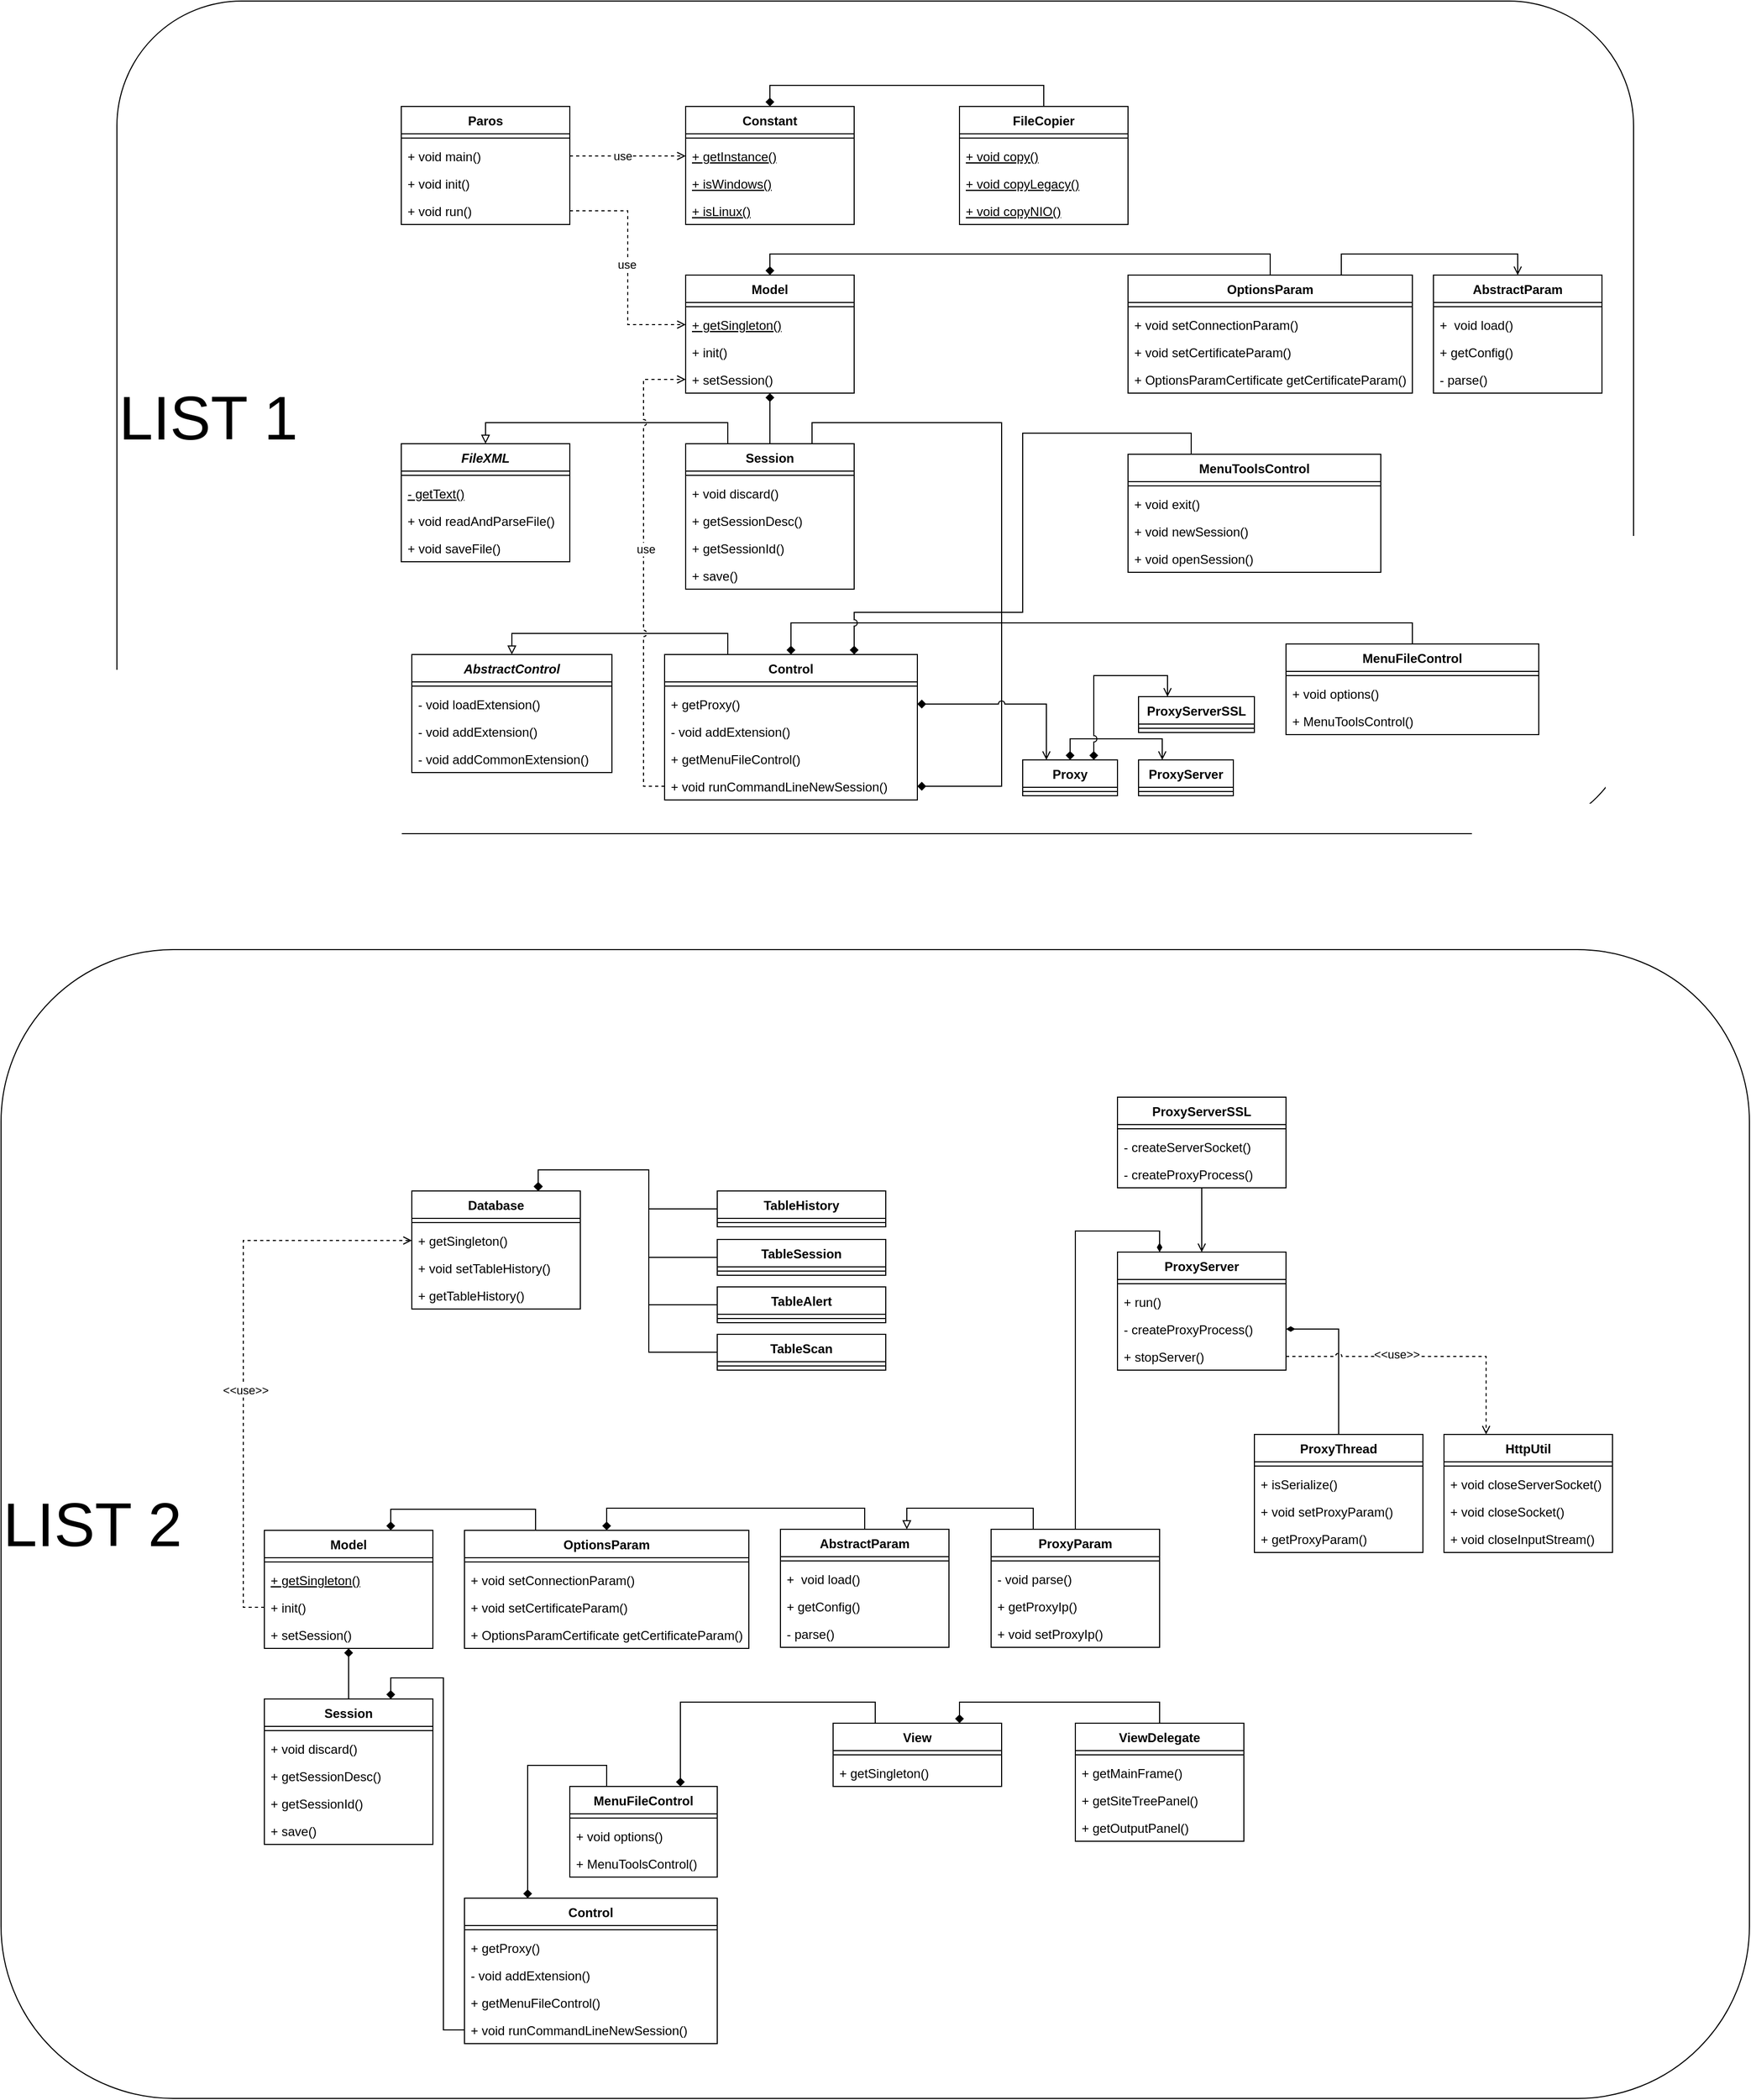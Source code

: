 <mxfile version="15.2.7" type="device"><diagram id="C5RBs43oDa-KdzZeNtuy" name="Page-1"><mxGraphModel dx="3671" dy="1644" grid="1" gridSize="10" guides="1" tooltips="1" connect="1" arrows="1" fold="1" page="1" pageScale="1" pageWidth="827" pageHeight="1169" math="0" shadow="0"><root><mxCell id="WIyWlLk6GJQsqaUBKTNV-0"/><mxCell id="WIyWlLk6GJQsqaUBKTNV-1" parent="WIyWlLk6GJQsqaUBKTNV-0"/><mxCell id="ZZVl26tq_UWq9kuAlNpV-231" value="&lt;font style=&quot;font-size: 58px&quot;&gt;LIST 2&lt;/font&gt;" style="rounded=1;whiteSpace=wrap;html=1;align=left;" vertex="1" parent="WIyWlLk6GJQsqaUBKTNV-1"><mxGeometry x="-190" y="960" width="1660" height="1090" as="geometry"/></mxCell><mxCell id="ZZVl26tq_UWq9kuAlNpV-95" value="&lt;font style=&quot;font-size: 58px&quot;&gt;LIST 1&lt;/font&gt;" style="rounded=1;whiteSpace=wrap;html=1;align=left;" vertex="1" parent="WIyWlLk6GJQsqaUBKTNV-1"><mxGeometry x="-80" y="60" width="1440" height="790" as="geometry"/></mxCell><mxCell id="ZZVl26tq_UWq9kuAlNpV-0" value="Paros" style="swimlane;fontStyle=1;align=center;verticalAlign=top;childLayout=stackLayout;horizontal=1;startSize=26;horizontalStack=0;resizeParent=1;resizeParentMax=0;resizeLast=0;collapsible=1;marginBottom=0;" vertex="1" parent="WIyWlLk6GJQsqaUBKTNV-1"><mxGeometry x="190" y="160" width="160" height="112" as="geometry"/></mxCell><mxCell id="ZZVl26tq_UWq9kuAlNpV-2" value="" style="line;strokeWidth=1;fillColor=none;align=left;verticalAlign=middle;spacingTop=-1;spacingLeft=3;spacingRight=3;rotatable=0;labelPosition=right;points=[];portConstraint=eastwest;" vertex="1" parent="ZZVl26tq_UWq9kuAlNpV-0"><mxGeometry y="26" width="160" height="8" as="geometry"/></mxCell><mxCell id="ZZVl26tq_UWq9kuAlNpV-7" value="+ void main()" style="text;strokeColor=none;fillColor=none;align=left;verticalAlign=top;spacingLeft=4;spacingRight=4;overflow=hidden;rotatable=0;points=[[0,0.5],[1,0.5]];portConstraint=eastwest;" vertex="1" parent="ZZVl26tq_UWq9kuAlNpV-0"><mxGeometry y="34" width="160" height="26" as="geometry"/></mxCell><mxCell id="ZZVl26tq_UWq9kuAlNpV-9" value="+ void init()" style="text;strokeColor=none;fillColor=none;align=left;verticalAlign=top;spacingLeft=4;spacingRight=4;overflow=hidden;rotatable=0;points=[[0,0.5],[1,0.5]];portConstraint=eastwest;" vertex="1" parent="ZZVl26tq_UWq9kuAlNpV-0"><mxGeometry y="60" width="160" height="26" as="geometry"/></mxCell><mxCell id="ZZVl26tq_UWq9kuAlNpV-10" value="+ void run()" style="text;strokeColor=none;fillColor=none;align=left;verticalAlign=top;spacingLeft=4;spacingRight=4;overflow=hidden;rotatable=0;points=[[0,0.5],[1,0.5]];portConstraint=eastwest;" vertex="1" parent="ZZVl26tq_UWq9kuAlNpV-0"><mxGeometry y="86" width="160" height="26" as="geometry"/></mxCell><mxCell id="ZZVl26tq_UWq9kuAlNpV-22" style="edgeStyle=orthogonalEdgeStyle;rounded=0;orthogonalLoop=1;jettySize=auto;html=1;exitX=0.5;exitY=0;exitDx=0;exitDy=0;entryX=0.5;entryY=0;entryDx=0;entryDy=0;startArrow=diamond;startFill=1;endArrow=none;endFill=0;" edge="1" parent="WIyWlLk6GJQsqaUBKTNV-1" source="ZZVl26tq_UWq9kuAlNpV-4" target="ZZVl26tq_UWq9kuAlNpV-18"><mxGeometry relative="1" as="geometry"/></mxCell><mxCell id="ZZVl26tq_UWq9kuAlNpV-4" value="Constant" style="swimlane;fontStyle=1;align=center;verticalAlign=top;childLayout=stackLayout;horizontal=1;startSize=26;horizontalStack=0;resizeParent=1;resizeParentMax=0;resizeLast=0;collapsible=1;marginBottom=0;" vertex="1" parent="WIyWlLk6GJQsqaUBKTNV-1"><mxGeometry x="460" y="160" width="160" height="112" as="geometry"/></mxCell><mxCell id="ZZVl26tq_UWq9kuAlNpV-5" value="" style="line;strokeWidth=1;fillColor=none;align=left;verticalAlign=middle;spacingTop=-1;spacingLeft=3;spacingRight=3;rotatable=0;labelPosition=right;points=[];portConstraint=eastwest;" vertex="1" parent="ZZVl26tq_UWq9kuAlNpV-4"><mxGeometry y="26" width="160" height="8" as="geometry"/></mxCell><mxCell id="ZZVl26tq_UWq9kuAlNpV-6" value="+ getInstance()" style="text;strokeColor=none;fillColor=none;align=left;verticalAlign=top;spacingLeft=4;spacingRight=4;overflow=hidden;rotatable=0;points=[[0,0.5],[1,0.5]];portConstraint=eastwest;fontStyle=4" vertex="1" parent="ZZVl26tq_UWq9kuAlNpV-4"><mxGeometry y="34" width="160" height="26" as="geometry"/></mxCell><mxCell id="ZZVl26tq_UWq9kuAlNpV-25" value="+ isWindows()" style="text;strokeColor=none;fillColor=none;align=left;verticalAlign=top;spacingLeft=4;spacingRight=4;overflow=hidden;rotatable=0;points=[[0,0.5],[1,0.5]];portConstraint=eastwest;fontStyle=4" vertex="1" parent="ZZVl26tq_UWq9kuAlNpV-4"><mxGeometry y="60" width="160" height="26" as="geometry"/></mxCell><mxCell id="ZZVl26tq_UWq9kuAlNpV-26" value="+ isLinux()" style="text;strokeColor=none;fillColor=none;align=left;verticalAlign=top;spacingLeft=4;spacingRight=4;overflow=hidden;rotatable=0;points=[[0,0.5],[1,0.5]];portConstraint=eastwest;fontStyle=4" vertex="1" parent="ZZVl26tq_UWq9kuAlNpV-4"><mxGeometry y="86" width="160" height="26" as="geometry"/></mxCell><mxCell id="ZZVl26tq_UWq9kuAlNpV-8" style="edgeStyle=orthogonalEdgeStyle;rounded=0;orthogonalLoop=1;jettySize=auto;html=1;exitX=1;exitY=0.5;exitDx=0;exitDy=0;entryX=0;entryY=0.5;entryDx=0;entryDy=0;dashed=1;endArrow=open;endFill=0;" edge="1" parent="WIyWlLk6GJQsqaUBKTNV-1" source="ZZVl26tq_UWq9kuAlNpV-7" target="ZZVl26tq_UWq9kuAlNpV-6"><mxGeometry relative="1" as="geometry"/></mxCell><mxCell id="ZZVl26tq_UWq9kuAlNpV-15" value="use" style="edgeLabel;html=1;align=center;verticalAlign=middle;resizable=0;points=[];" vertex="1" connectable="0" parent="ZZVl26tq_UWq9kuAlNpV-8"><mxGeometry x="-0.333" relative="1" as="geometry"><mxPoint x="13" as="offset"/></mxGeometry></mxCell><mxCell id="ZZVl26tq_UWq9kuAlNpV-31" style="edgeStyle=orthogonalEdgeStyle;rounded=0;orthogonalLoop=1;jettySize=auto;html=1;exitX=0.5;exitY=0;exitDx=0;exitDy=0;entryX=0.5;entryY=0;entryDx=0;entryDy=0;startArrow=diamond;startFill=1;endArrow=none;endFill=0;" edge="1" parent="WIyWlLk6GJQsqaUBKTNV-1" source="ZZVl26tq_UWq9kuAlNpV-11" target="ZZVl26tq_UWq9kuAlNpV-27"><mxGeometry relative="1" as="geometry"/></mxCell><mxCell id="ZZVl26tq_UWq9kuAlNpV-50" style="edgeStyle=orthogonalEdgeStyle;rounded=0;orthogonalLoop=1;jettySize=auto;html=1;entryX=0.5;entryY=0;entryDx=0;entryDy=0;startArrow=diamond;startFill=1;endArrow=none;endFill=0;" edge="1" parent="WIyWlLk6GJQsqaUBKTNV-1" source="ZZVl26tq_UWq9kuAlNpV-11" target="ZZVl26tq_UWq9kuAlNpV-45"><mxGeometry relative="1" as="geometry"/></mxCell><mxCell id="ZZVl26tq_UWq9kuAlNpV-11" value="Model" style="swimlane;fontStyle=1;align=center;verticalAlign=top;childLayout=stackLayout;horizontal=1;startSize=26;horizontalStack=0;resizeParent=1;resizeParentMax=0;resizeLast=0;collapsible=1;marginBottom=0;" vertex="1" parent="WIyWlLk6GJQsqaUBKTNV-1"><mxGeometry x="460" y="320" width="160" height="112" as="geometry"/></mxCell><mxCell id="ZZVl26tq_UWq9kuAlNpV-12" value="" style="line;strokeWidth=1;fillColor=none;align=left;verticalAlign=middle;spacingTop=-1;spacingLeft=3;spacingRight=3;rotatable=0;labelPosition=right;points=[];portConstraint=eastwest;" vertex="1" parent="ZZVl26tq_UWq9kuAlNpV-11"><mxGeometry y="26" width="160" height="8" as="geometry"/></mxCell><mxCell id="ZZVl26tq_UWq9kuAlNpV-13" value="+ getSingleton()" style="text;strokeColor=none;fillColor=none;align=left;verticalAlign=top;spacingLeft=4;spacingRight=4;overflow=hidden;rotatable=0;points=[[0,0.5],[1,0.5]];portConstraint=eastwest;fontStyle=4" vertex="1" parent="ZZVl26tq_UWq9kuAlNpV-11"><mxGeometry y="34" width="160" height="26" as="geometry"/></mxCell><mxCell id="ZZVl26tq_UWq9kuAlNpV-17" value="+ init()" style="text;strokeColor=none;fillColor=none;align=left;verticalAlign=top;spacingLeft=4;spacingRight=4;overflow=hidden;rotatable=0;points=[[0,0.5],[1,0.5]];portConstraint=eastwest;fontStyle=0" vertex="1" parent="ZZVl26tq_UWq9kuAlNpV-11"><mxGeometry y="60" width="160" height="26" as="geometry"/></mxCell><mxCell id="ZZVl26tq_UWq9kuAlNpV-71" value="+ setSession()" style="text;strokeColor=none;fillColor=none;align=left;verticalAlign=top;spacingLeft=4;spacingRight=4;overflow=hidden;rotatable=0;points=[[0,0.5],[1,0.5]];portConstraint=eastwest;fontStyle=0" vertex="1" parent="ZZVl26tq_UWq9kuAlNpV-11"><mxGeometry y="86" width="160" height="26" as="geometry"/></mxCell><mxCell id="ZZVl26tq_UWq9kuAlNpV-14" style="edgeStyle=orthogonalEdgeStyle;rounded=0;orthogonalLoop=1;jettySize=auto;html=1;entryX=0;entryY=0.5;entryDx=0;entryDy=0;dashed=1;endArrow=open;endFill=0;" edge="1" parent="WIyWlLk6GJQsqaUBKTNV-1" source="ZZVl26tq_UWq9kuAlNpV-10" target="ZZVl26tq_UWq9kuAlNpV-13"><mxGeometry relative="1" as="geometry"/></mxCell><mxCell id="ZZVl26tq_UWq9kuAlNpV-16" value="use" style="edgeLabel;html=1;align=center;verticalAlign=middle;resizable=0;points=[];" vertex="1" connectable="0" parent="ZZVl26tq_UWq9kuAlNpV-14"><mxGeometry x="-0.127" y="-1" relative="1" as="geometry"><mxPoint y="11" as="offset"/></mxGeometry></mxCell><mxCell id="ZZVl26tq_UWq9kuAlNpV-18" value="FileCopier" style="swimlane;fontStyle=1;align=center;verticalAlign=top;childLayout=stackLayout;horizontal=1;startSize=26;horizontalStack=0;resizeParent=1;resizeParentMax=0;resizeLast=0;collapsible=1;marginBottom=0;" vertex="1" parent="WIyWlLk6GJQsqaUBKTNV-1"><mxGeometry x="720" y="160" width="160" height="112" as="geometry"/></mxCell><mxCell id="ZZVl26tq_UWq9kuAlNpV-19" value="" style="line;strokeWidth=1;fillColor=none;align=left;verticalAlign=middle;spacingTop=-1;spacingLeft=3;spacingRight=3;rotatable=0;labelPosition=right;points=[];portConstraint=eastwest;" vertex="1" parent="ZZVl26tq_UWq9kuAlNpV-18"><mxGeometry y="26" width="160" height="8" as="geometry"/></mxCell><mxCell id="ZZVl26tq_UWq9kuAlNpV-20" value="+ void copy()" style="text;strokeColor=none;fillColor=none;align=left;verticalAlign=top;spacingLeft=4;spacingRight=4;overflow=hidden;rotatable=0;points=[[0,0.5],[1,0.5]];portConstraint=eastwest;fontStyle=4" vertex="1" parent="ZZVl26tq_UWq9kuAlNpV-18"><mxGeometry y="34" width="160" height="26" as="geometry"/></mxCell><mxCell id="ZZVl26tq_UWq9kuAlNpV-23" value="+ void copyLegacy()" style="text;strokeColor=none;fillColor=none;align=left;verticalAlign=top;spacingLeft=4;spacingRight=4;overflow=hidden;rotatable=0;points=[[0,0.5],[1,0.5]];portConstraint=eastwest;fontStyle=4" vertex="1" parent="ZZVl26tq_UWq9kuAlNpV-18"><mxGeometry y="60" width="160" height="26" as="geometry"/></mxCell><mxCell id="ZZVl26tq_UWq9kuAlNpV-24" value="+ void copyNIO()" style="text;strokeColor=none;fillColor=none;align=left;verticalAlign=top;spacingLeft=4;spacingRight=4;overflow=hidden;rotatable=0;points=[[0,0.5],[1,0.5]];portConstraint=eastwest;fontStyle=4" vertex="1" parent="ZZVl26tq_UWq9kuAlNpV-18"><mxGeometry y="86" width="160" height="26" as="geometry"/></mxCell><mxCell id="ZZVl26tq_UWq9kuAlNpV-36" style="edgeStyle=orthogonalEdgeStyle;rounded=0;orthogonalLoop=1;jettySize=auto;html=1;exitX=0.75;exitY=0;exitDx=0;exitDy=0;entryX=0.5;entryY=0;entryDx=0;entryDy=0;startArrow=none;startFill=0;endArrow=open;endFill=0;" edge="1" parent="WIyWlLk6GJQsqaUBKTNV-1" source="ZZVl26tq_UWq9kuAlNpV-27" target="ZZVl26tq_UWq9kuAlNpV-32"><mxGeometry relative="1" as="geometry"/></mxCell><mxCell id="ZZVl26tq_UWq9kuAlNpV-27" value="OptionsParam" style="swimlane;fontStyle=1;align=center;verticalAlign=top;childLayout=stackLayout;horizontal=1;startSize=26;horizontalStack=0;resizeParent=1;resizeParentMax=0;resizeLast=0;collapsible=1;marginBottom=0;" vertex="1" parent="WIyWlLk6GJQsqaUBKTNV-1"><mxGeometry x="880" y="320" width="270" height="112" as="geometry"/></mxCell><mxCell id="ZZVl26tq_UWq9kuAlNpV-28" value="" style="line;strokeWidth=1;fillColor=none;align=left;verticalAlign=middle;spacingTop=-1;spacingLeft=3;spacingRight=3;rotatable=0;labelPosition=right;points=[];portConstraint=eastwest;" vertex="1" parent="ZZVl26tq_UWq9kuAlNpV-27"><mxGeometry y="26" width="270" height="8" as="geometry"/></mxCell><mxCell id="ZZVl26tq_UWq9kuAlNpV-30" value="+ void setConnectionParam()" style="text;strokeColor=none;fillColor=none;align=left;verticalAlign=top;spacingLeft=4;spacingRight=4;overflow=hidden;rotatable=0;points=[[0,0.5],[1,0.5]];portConstraint=eastwest;fontStyle=0" vertex="1" parent="ZZVl26tq_UWq9kuAlNpV-27"><mxGeometry y="34" width="270" height="26" as="geometry"/></mxCell><mxCell id="ZZVl26tq_UWq9kuAlNpV-38" value="+ void setCertificateParam()" style="text;strokeColor=none;fillColor=none;align=left;verticalAlign=top;spacingLeft=4;spacingRight=4;overflow=hidden;rotatable=0;points=[[0,0.5],[1,0.5]];portConstraint=eastwest;fontStyle=0" vertex="1" parent="ZZVl26tq_UWq9kuAlNpV-27"><mxGeometry y="60" width="270" height="26" as="geometry"/></mxCell><mxCell id="ZZVl26tq_UWq9kuAlNpV-39" value="+ OptionsParamCertificate getCertificateParam()" style="text;strokeColor=none;fillColor=none;align=left;verticalAlign=top;spacingLeft=4;spacingRight=4;overflow=hidden;rotatable=0;points=[[0,0.5],[1,0.5]];portConstraint=eastwest;fontStyle=0" vertex="1" parent="ZZVl26tq_UWq9kuAlNpV-27"><mxGeometry y="86" width="270" height="26" as="geometry"/></mxCell><mxCell id="ZZVl26tq_UWq9kuAlNpV-32" value="AbstractParam" style="swimlane;fontStyle=1;align=center;verticalAlign=top;childLayout=stackLayout;horizontal=1;startSize=26;horizontalStack=0;resizeParent=1;resizeParentMax=0;resizeLast=0;collapsible=1;marginBottom=0;" vertex="1" parent="WIyWlLk6GJQsqaUBKTNV-1"><mxGeometry x="1170" y="320" width="160" height="112" as="geometry"/></mxCell><mxCell id="ZZVl26tq_UWq9kuAlNpV-33" value="" style="line;strokeWidth=1;fillColor=none;align=left;verticalAlign=middle;spacingTop=-1;spacingLeft=3;spacingRight=3;rotatable=0;labelPosition=right;points=[];portConstraint=eastwest;" vertex="1" parent="ZZVl26tq_UWq9kuAlNpV-32"><mxGeometry y="26" width="160" height="8" as="geometry"/></mxCell><mxCell id="ZZVl26tq_UWq9kuAlNpV-34" value="+  void load()" style="text;strokeColor=none;fillColor=none;align=left;verticalAlign=top;spacingLeft=4;spacingRight=4;overflow=hidden;rotatable=0;points=[[0,0.5],[1,0.5]];portConstraint=eastwest;fontStyle=0" vertex="1" parent="ZZVl26tq_UWq9kuAlNpV-32"><mxGeometry y="34" width="160" height="26" as="geometry"/></mxCell><mxCell id="ZZVl26tq_UWq9kuAlNpV-35" value="+ getConfig()" style="text;strokeColor=none;fillColor=none;align=left;verticalAlign=top;spacingLeft=4;spacingRight=4;overflow=hidden;rotatable=0;points=[[0,0.5],[1,0.5]];portConstraint=eastwest;fontStyle=0" vertex="1" parent="ZZVl26tq_UWq9kuAlNpV-32"><mxGeometry y="60" width="160" height="26" as="geometry"/></mxCell><mxCell id="ZZVl26tq_UWq9kuAlNpV-37" value="- parse()" style="text;strokeColor=none;fillColor=none;align=left;verticalAlign=top;spacingLeft=4;spacingRight=4;overflow=hidden;rotatable=0;points=[[0,0.5],[1,0.5]];portConstraint=eastwest;fontStyle=0" vertex="1" parent="ZZVl26tq_UWq9kuAlNpV-32"><mxGeometry y="86" width="160" height="26" as="geometry"/></mxCell><mxCell id="ZZVl26tq_UWq9kuAlNpV-40" value="FileXML" style="swimlane;fontStyle=3;align=center;verticalAlign=top;childLayout=stackLayout;horizontal=1;startSize=26;horizontalStack=0;resizeParent=1;resizeParentMax=0;resizeLast=0;collapsible=1;marginBottom=0;" vertex="1" parent="WIyWlLk6GJQsqaUBKTNV-1"><mxGeometry x="190" y="480" width="160" height="112" as="geometry"/></mxCell><mxCell id="ZZVl26tq_UWq9kuAlNpV-41" value="" style="line;strokeWidth=1;fillColor=none;align=left;verticalAlign=middle;spacingTop=-1;spacingLeft=3;spacingRight=3;rotatable=0;labelPosition=right;points=[];portConstraint=eastwest;" vertex="1" parent="ZZVl26tq_UWq9kuAlNpV-40"><mxGeometry y="26" width="160" height="8" as="geometry"/></mxCell><mxCell id="ZZVl26tq_UWq9kuAlNpV-42" value="- getText()" style="text;strokeColor=none;fillColor=none;align=left;verticalAlign=top;spacingLeft=4;spacingRight=4;overflow=hidden;rotatable=0;points=[[0,0.5],[1,0.5]];portConstraint=eastwest;fontStyle=4" vertex="1" parent="ZZVl26tq_UWq9kuAlNpV-40"><mxGeometry y="34" width="160" height="26" as="geometry"/></mxCell><mxCell id="ZZVl26tq_UWq9kuAlNpV-43" value="+ void readAndParseFile()" style="text;strokeColor=none;fillColor=none;align=left;verticalAlign=top;spacingLeft=4;spacingRight=4;overflow=hidden;rotatable=0;points=[[0,0.5],[1,0.5]];portConstraint=eastwest;fontStyle=0" vertex="1" parent="ZZVl26tq_UWq9kuAlNpV-40"><mxGeometry y="60" width="160" height="26" as="geometry"/></mxCell><mxCell id="ZZVl26tq_UWq9kuAlNpV-44" value="+ void saveFile()" style="text;strokeColor=none;fillColor=none;align=left;verticalAlign=top;spacingLeft=4;spacingRight=4;overflow=hidden;rotatable=0;points=[[0,0.5],[1,0.5]];portConstraint=eastwest;fontStyle=0" vertex="1" parent="ZZVl26tq_UWq9kuAlNpV-40"><mxGeometry y="86" width="160" height="26" as="geometry"/></mxCell><mxCell id="ZZVl26tq_UWq9kuAlNpV-52" style="edgeStyle=orthogonalEdgeStyle;rounded=0;orthogonalLoop=1;jettySize=auto;html=1;exitX=0.25;exitY=0;exitDx=0;exitDy=0;entryX=0.5;entryY=0;entryDx=0;entryDy=0;startArrow=none;startFill=0;endArrow=block;endFill=0;" edge="1" parent="WIyWlLk6GJQsqaUBKTNV-1" source="ZZVl26tq_UWq9kuAlNpV-45" target="ZZVl26tq_UWq9kuAlNpV-40"><mxGeometry relative="1" as="geometry"/></mxCell><mxCell id="ZZVl26tq_UWq9kuAlNpV-45" value="Session" style="swimlane;fontStyle=1;align=center;verticalAlign=top;childLayout=stackLayout;horizontal=1;startSize=26;horizontalStack=0;resizeParent=1;resizeParentMax=0;resizeLast=0;collapsible=1;marginBottom=0;" vertex="1" parent="WIyWlLk6GJQsqaUBKTNV-1"><mxGeometry x="460" y="480" width="160" height="138" as="geometry"/></mxCell><mxCell id="ZZVl26tq_UWq9kuAlNpV-46" value="" style="line;strokeWidth=1;fillColor=none;align=left;verticalAlign=middle;spacingTop=-1;spacingLeft=3;spacingRight=3;rotatable=0;labelPosition=right;points=[];portConstraint=eastwest;" vertex="1" parent="ZZVl26tq_UWq9kuAlNpV-45"><mxGeometry y="26" width="160" height="8" as="geometry"/></mxCell><mxCell id="ZZVl26tq_UWq9kuAlNpV-49" value="+ void discard()" style="text;strokeColor=none;fillColor=none;align=left;verticalAlign=top;spacingLeft=4;spacingRight=4;overflow=hidden;rotatable=0;points=[[0,0.5],[1,0.5]];portConstraint=eastwest;fontStyle=0" vertex="1" parent="ZZVl26tq_UWq9kuAlNpV-45"><mxGeometry y="34" width="160" height="26" as="geometry"/></mxCell><mxCell id="ZZVl26tq_UWq9kuAlNpV-54" value="+ getSessionDesc()" style="text;strokeColor=none;fillColor=none;align=left;verticalAlign=top;spacingLeft=4;spacingRight=4;overflow=hidden;rotatable=0;points=[[0,0.5],[1,0.5]];portConstraint=eastwest;fontStyle=0" vertex="1" parent="ZZVl26tq_UWq9kuAlNpV-45"><mxGeometry y="60" width="160" height="26" as="geometry"/></mxCell><mxCell id="ZZVl26tq_UWq9kuAlNpV-55" value="+ getSessionId()" style="text;strokeColor=none;fillColor=none;align=left;verticalAlign=top;spacingLeft=4;spacingRight=4;overflow=hidden;rotatable=0;points=[[0,0.5],[1,0.5]];portConstraint=eastwest;fontStyle=0" vertex="1" parent="ZZVl26tq_UWq9kuAlNpV-45"><mxGeometry y="86" width="160" height="26" as="geometry"/></mxCell><mxCell id="ZZVl26tq_UWq9kuAlNpV-75" value="+ save()" style="text;strokeColor=none;fillColor=none;align=left;verticalAlign=top;spacingLeft=4;spacingRight=4;overflow=hidden;rotatable=0;points=[[0,0.5],[1,0.5]];portConstraint=eastwest;fontStyle=0" vertex="1" parent="ZZVl26tq_UWq9kuAlNpV-45"><mxGeometry y="112" width="160" height="26" as="geometry"/></mxCell><mxCell id="ZZVl26tq_UWq9kuAlNpV-57" value="AbstractControl" style="swimlane;fontStyle=3;align=center;verticalAlign=top;childLayout=stackLayout;horizontal=1;startSize=26;horizontalStack=0;resizeParent=1;resizeParentMax=0;resizeLast=0;collapsible=1;marginBottom=0;" vertex="1" parent="WIyWlLk6GJQsqaUBKTNV-1"><mxGeometry x="200" y="680" width="190" height="112" as="geometry"/></mxCell><mxCell id="ZZVl26tq_UWq9kuAlNpV-58" value="" style="line;strokeWidth=1;fillColor=none;align=left;verticalAlign=middle;spacingTop=-1;spacingLeft=3;spacingRight=3;rotatable=0;labelPosition=right;points=[];portConstraint=eastwest;" vertex="1" parent="ZZVl26tq_UWq9kuAlNpV-57"><mxGeometry y="26" width="190" height="8" as="geometry"/></mxCell><mxCell id="ZZVl26tq_UWq9kuAlNpV-59" value="- void loadExtension()" style="text;strokeColor=none;fillColor=none;align=left;verticalAlign=top;spacingLeft=4;spacingRight=4;overflow=hidden;rotatable=0;points=[[0,0.5],[1,0.5]];portConstraint=eastwest;fontStyle=0" vertex="1" parent="ZZVl26tq_UWq9kuAlNpV-57"><mxGeometry y="34" width="190" height="26" as="geometry"/></mxCell><mxCell id="ZZVl26tq_UWq9kuAlNpV-60" value="- void addExtension()" style="text;strokeColor=none;fillColor=none;align=left;verticalAlign=top;spacingLeft=4;spacingRight=4;overflow=hidden;rotatable=0;points=[[0,0.5],[1,0.5]];portConstraint=eastwest;fontStyle=0" vertex="1" parent="ZZVl26tq_UWq9kuAlNpV-57"><mxGeometry y="60" width="190" height="26" as="geometry"/></mxCell><mxCell id="ZZVl26tq_UWq9kuAlNpV-61" value="- void addCommonExtension()" style="text;strokeColor=none;fillColor=none;align=left;verticalAlign=top;spacingLeft=4;spacingRight=4;overflow=hidden;rotatable=0;points=[[0,0.5],[1,0.5]];portConstraint=eastwest;fontStyle=0" vertex="1" parent="ZZVl26tq_UWq9kuAlNpV-57"><mxGeometry y="86" width="190" height="26" as="geometry"/></mxCell><mxCell id="ZZVl26tq_UWq9kuAlNpV-67" style="edgeStyle=orthogonalEdgeStyle;rounded=0;orthogonalLoop=1;jettySize=auto;html=1;exitX=0.25;exitY=0;exitDx=0;exitDy=0;entryX=0.5;entryY=0;entryDx=0;entryDy=0;startArrow=none;startFill=0;endArrow=block;endFill=0;" edge="1" parent="WIyWlLk6GJQsqaUBKTNV-1" source="ZZVl26tq_UWq9kuAlNpV-62" target="ZZVl26tq_UWq9kuAlNpV-57"><mxGeometry relative="1" as="geometry"/></mxCell><mxCell id="ZZVl26tq_UWq9kuAlNpV-83" style="edgeStyle=orthogonalEdgeStyle;rounded=0;jumpStyle=arc;orthogonalLoop=1;jettySize=auto;html=1;exitX=0.5;exitY=0;exitDx=0;exitDy=0;entryX=0.5;entryY=0;entryDx=0;entryDy=0;startArrow=diamond;startFill=1;endArrow=none;endFill=0;" edge="1" parent="WIyWlLk6GJQsqaUBKTNV-1" source="ZZVl26tq_UWq9kuAlNpV-62" target="ZZVl26tq_UWq9kuAlNpV-77"><mxGeometry relative="1" as="geometry"/></mxCell><mxCell id="ZZVl26tq_UWq9kuAlNpV-90" style="edgeStyle=orthogonalEdgeStyle;rounded=0;jumpStyle=arc;orthogonalLoop=1;jettySize=auto;html=1;exitX=0.75;exitY=0;exitDx=0;exitDy=0;entryX=0.25;entryY=0;entryDx=0;entryDy=0;startArrow=diamond;startFill=1;endArrow=none;endFill=0;" edge="1" parent="WIyWlLk6GJQsqaUBKTNV-1" source="ZZVl26tq_UWq9kuAlNpV-62" target="ZZVl26tq_UWq9kuAlNpV-84"><mxGeometry relative="1" as="geometry"><Array as="points"><mxPoint x="620" y="640"/><mxPoint x="780" y="640"/><mxPoint x="780" y="470"/><mxPoint x="940" y="470"/></Array></mxGeometry></mxCell><mxCell id="ZZVl26tq_UWq9kuAlNpV-62" value="Control" style="swimlane;fontStyle=1;align=center;verticalAlign=top;childLayout=stackLayout;horizontal=1;startSize=26;horizontalStack=0;resizeParent=1;resizeParentMax=0;resizeLast=0;collapsible=1;marginBottom=0;" vertex="1" parent="WIyWlLk6GJQsqaUBKTNV-1"><mxGeometry x="440" y="680" width="240" height="138" as="geometry"/></mxCell><mxCell id="ZZVl26tq_UWq9kuAlNpV-63" value="" style="line;strokeWidth=1;fillColor=none;align=left;verticalAlign=middle;spacingTop=-1;spacingLeft=3;spacingRight=3;rotatable=0;labelPosition=right;points=[];portConstraint=eastwest;" vertex="1" parent="ZZVl26tq_UWq9kuAlNpV-62"><mxGeometry y="26" width="240" height="8" as="geometry"/></mxCell><mxCell id="ZZVl26tq_UWq9kuAlNpV-64" value="+ getProxy()" style="text;strokeColor=none;fillColor=none;align=left;verticalAlign=top;spacingLeft=4;spacingRight=4;overflow=hidden;rotatable=0;points=[[0,0.5],[1,0.5]];portConstraint=eastwest;fontStyle=0" vertex="1" parent="ZZVl26tq_UWq9kuAlNpV-62"><mxGeometry y="34" width="240" height="26" as="geometry"/></mxCell><mxCell id="ZZVl26tq_UWq9kuAlNpV-65" value="- void addExtension()" style="text;strokeColor=none;fillColor=none;align=left;verticalAlign=top;spacingLeft=4;spacingRight=4;overflow=hidden;rotatable=0;points=[[0,0.5],[1,0.5]];portConstraint=eastwest;fontStyle=0" vertex="1" parent="ZZVl26tq_UWq9kuAlNpV-62"><mxGeometry y="60" width="240" height="26" as="geometry"/></mxCell><mxCell id="ZZVl26tq_UWq9kuAlNpV-66" value="+ getMenuFileControl()" style="text;strokeColor=none;fillColor=none;align=left;verticalAlign=top;spacingLeft=4;spacingRight=4;overflow=hidden;rotatable=0;points=[[0,0.5],[1,0.5]];portConstraint=eastwest;fontStyle=0" vertex="1" parent="ZZVl26tq_UWq9kuAlNpV-62"><mxGeometry y="86" width="240" height="26" as="geometry"/></mxCell><mxCell id="ZZVl26tq_UWq9kuAlNpV-68" value="+ void runCommandLineNewSession()" style="text;strokeColor=none;fillColor=none;align=left;verticalAlign=top;spacingLeft=4;spacingRight=4;overflow=hidden;rotatable=0;points=[[0,0.5],[1,0.5]];portConstraint=eastwest;fontStyle=0" vertex="1" parent="ZZVl26tq_UWq9kuAlNpV-62"><mxGeometry y="112" width="240" height="26" as="geometry"/></mxCell><mxCell id="ZZVl26tq_UWq9kuAlNpV-69" style="edgeStyle=orthogonalEdgeStyle;rounded=0;orthogonalLoop=1;jettySize=auto;html=1;exitX=1;exitY=0.5;exitDx=0;exitDy=0;entryX=0.75;entryY=0;entryDx=0;entryDy=0;startArrow=diamond;startFill=1;endArrow=none;endFill=0;" edge="1" parent="WIyWlLk6GJQsqaUBKTNV-1" source="ZZVl26tq_UWq9kuAlNpV-68" target="ZZVl26tq_UWq9kuAlNpV-45"><mxGeometry relative="1" as="geometry"><Array as="points"><mxPoint x="760" y="805"/><mxPoint x="760" y="460"/><mxPoint x="580" y="460"/></Array></mxGeometry></mxCell><mxCell id="ZZVl26tq_UWq9kuAlNpV-73" style="edgeStyle=orthogonalEdgeStyle;rounded=0;jumpStyle=arc;orthogonalLoop=1;jettySize=auto;html=1;entryX=0;entryY=0.5;entryDx=0;entryDy=0;dashed=1;startArrow=none;startFill=0;endArrow=open;endFill=0;" edge="1" parent="WIyWlLk6GJQsqaUBKTNV-1" source="ZZVl26tq_UWq9kuAlNpV-68" target="ZZVl26tq_UWq9kuAlNpV-71"><mxGeometry relative="1" as="geometry"/></mxCell><mxCell id="ZZVl26tq_UWq9kuAlNpV-74" value="use" style="edgeLabel;html=1;align=center;verticalAlign=middle;resizable=0;points=[];" vertex="1" connectable="0" parent="ZZVl26tq_UWq9kuAlNpV-73"><mxGeometry x="0.102" y="-2" relative="1" as="geometry"><mxPoint as="offset"/></mxGeometry></mxCell><mxCell id="ZZVl26tq_UWq9kuAlNpV-77" value="MenuFileControl" style="swimlane;fontStyle=1;align=center;verticalAlign=top;childLayout=stackLayout;horizontal=1;startSize=26;horizontalStack=0;resizeParent=1;resizeParentMax=0;resizeLast=0;collapsible=1;marginBottom=0;" vertex="1" parent="WIyWlLk6GJQsqaUBKTNV-1"><mxGeometry x="1030" y="670" width="240" height="86" as="geometry"/></mxCell><mxCell id="ZZVl26tq_UWq9kuAlNpV-78" value="" style="line;strokeWidth=1;fillColor=none;align=left;verticalAlign=middle;spacingTop=-1;spacingLeft=3;spacingRight=3;rotatable=0;labelPosition=right;points=[];portConstraint=eastwest;" vertex="1" parent="ZZVl26tq_UWq9kuAlNpV-77"><mxGeometry y="26" width="240" height="8" as="geometry"/></mxCell><mxCell id="ZZVl26tq_UWq9kuAlNpV-79" value="+ void options()" style="text;strokeColor=none;fillColor=none;align=left;verticalAlign=top;spacingLeft=4;spacingRight=4;overflow=hidden;rotatable=0;points=[[0,0.5],[1,0.5]];portConstraint=eastwest;fontStyle=0" vertex="1" parent="ZZVl26tq_UWq9kuAlNpV-77"><mxGeometry y="34" width="240" height="26" as="geometry"/></mxCell><mxCell id="ZZVl26tq_UWq9kuAlNpV-94" value="+ MenuToolsControl()" style="text;strokeColor=none;fillColor=none;align=left;verticalAlign=top;spacingLeft=4;spacingRight=4;overflow=hidden;rotatable=0;points=[[0,0.5],[1,0.5]];portConstraint=eastwest;fontStyle=0" vertex="1" parent="ZZVl26tq_UWq9kuAlNpV-77"><mxGeometry y="60" width="240" height="26" as="geometry"/></mxCell><mxCell id="ZZVl26tq_UWq9kuAlNpV-84" value="MenuToolsControl" style="swimlane;fontStyle=1;align=center;verticalAlign=top;childLayout=stackLayout;horizontal=1;startSize=26;horizontalStack=0;resizeParent=1;resizeParentMax=0;resizeLast=0;collapsible=1;marginBottom=0;" vertex="1" parent="WIyWlLk6GJQsqaUBKTNV-1"><mxGeometry x="880" y="490" width="240" height="112" as="geometry"/></mxCell><mxCell id="ZZVl26tq_UWq9kuAlNpV-85" value="" style="line;strokeWidth=1;fillColor=none;align=left;verticalAlign=middle;spacingTop=-1;spacingLeft=3;spacingRight=3;rotatable=0;labelPosition=right;points=[];portConstraint=eastwest;" vertex="1" parent="ZZVl26tq_UWq9kuAlNpV-84"><mxGeometry y="26" width="240" height="8" as="geometry"/></mxCell><mxCell id="ZZVl26tq_UWq9kuAlNpV-86" value="+ void exit()" style="text;strokeColor=none;fillColor=none;align=left;verticalAlign=top;spacingLeft=4;spacingRight=4;overflow=hidden;rotatable=0;points=[[0,0.5],[1,0.5]];portConstraint=eastwest;fontStyle=0" vertex="1" parent="ZZVl26tq_UWq9kuAlNpV-84"><mxGeometry y="34" width="240" height="26" as="geometry"/></mxCell><mxCell id="ZZVl26tq_UWq9kuAlNpV-92" value="+ void newSession()" style="text;strokeColor=none;fillColor=none;align=left;verticalAlign=top;spacingLeft=4;spacingRight=4;overflow=hidden;rotatable=0;points=[[0,0.5],[1,0.5]];portConstraint=eastwest;fontStyle=0" vertex="1" parent="ZZVl26tq_UWq9kuAlNpV-84"><mxGeometry y="60" width="240" height="26" as="geometry"/></mxCell><mxCell id="ZZVl26tq_UWq9kuAlNpV-93" value="+ void openSession()" style="text;strokeColor=none;fillColor=none;align=left;verticalAlign=top;spacingLeft=4;spacingRight=4;overflow=hidden;rotatable=0;points=[[0,0.5],[1,0.5]];portConstraint=eastwest;fontStyle=0" vertex="1" parent="ZZVl26tq_UWq9kuAlNpV-84"><mxGeometry y="86" width="240" height="26" as="geometry"/></mxCell><mxCell id="ZZVl26tq_UWq9kuAlNpV-113" style="edgeStyle=orthogonalEdgeStyle;rounded=0;jumpStyle=arc;orthogonalLoop=1;jettySize=auto;html=1;exitX=0.5;exitY=0;exitDx=0;exitDy=0;entryX=0.25;entryY=0;entryDx=0;entryDy=0;startArrow=diamond;startFill=1;endArrow=open;endFill=0;" edge="1" parent="WIyWlLk6GJQsqaUBKTNV-1" source="ZZVl26tq_UWq9kuAlNpV-96" target="ZZVl26tq_UWq9kuAlNpV-109"><mxGeometry relative="1" as="geometry"/></mxCell><mxCell id="ZZVl26tq_UWq9kuAlNpV-114" style="edgeStyle=orthogonalEdgeStyle;rounded=0;jumpStyle=arc;orthogonalLoop=1;jettySize=auto;html=1;exitX=0.75;exitY=0;exitDx=0;exitDy=0;entryX=0.25;entryY=0;entryDx=0;entryDy=0;startArrow=diamond;startFill=1;endArrow=open;endFill=0;" edge="1" parent="WIyWlLk6GJQsqaUBKTNV-1" source="ZZVl26tq_UWq9kuAlNpV-96" target="ZZVl26tq_UWq9kuAlNpV-111"><mxGeometry relative="1" as="geometry"/></mxCell><mxCell id="ZZVl26tq_UWq9kuAlNpV-96" value="Proxy" style="swimlane;fontStyle=1;align=center;verticalAlign=top;childLayout=stackLayout;horizontal=1;startSize=26;horizontalStack=0;resizeParent=1;resizeParentMax=0;resizeLast=0;collapsible=1;marginBottom=0;" vertex="1" parent="WIyWlLk6GJQsqaUBKTNV-1"><mxGeometry x="780" y="780" width="90" height="34" as="geometry"/></mxCell><mxCell id="ZZVl26tq_UWq9kuAlNpV-97" value="" style="line;strokeWidth=1;fillColor=none;align=left;verticalAlign=middle;spacingTop=-1;spacingLeft=3;spacingRight=3;rotatable=0;labelPosition=right;points=[];portConstraint=eastwest;" vertex="1" parent="ZZVl26tq_UWq9kuAlNpV-96"><mxGeometry y="26" width="90" height="8" as="geometry"/></mxCell><mxCell id="ZZVl26tq_UWq9kuAlNpV-102" style="edgeStyle=orthogonalEdgeStyle;rounded=0;jumpStyle=arc;orthogonalLoop=1;jettySize=auto;html=1;exitX=1;exitY=0.5;exitDx=0;exitDy=0;entryX=0.25;entryY=0;entryDx=0;entryDy=0;startArrow=diamond;startFill=1;endArrow=open;endFill=0;" edge="1" parent="WIyWlLk6GJQsqaUBKTNV-1" source="ZZVl26tq_UWq9kuAlNpV-64" target="ZZVl26tq_UWq9kuAlNpV-96"><mxGeometry relative="1" as="geometry"/></mxCell><mxCell id="ZZVl26tq_UWq9kuAlNpV-109" value="ProxyServer" style="swimlane;fontStyle=1;align=center;verticalAlign=top;childLayout=stackLayout;horizontal=1;startSize=26;horizontalStack=0;resizeParent=1;resizeParentMax=0;resizeLast=0;collapsible=1;marginBottom=0;" vertex="1" parent="WIyWlLk6GJQsqaUBKTNV-1"><mxGeometry x="890" y="780" width="90" height="34" as="geometry"/></mxCell><mxCell id="ZZVl26tq_UWq9kuAlNpV-110" value="" style="line;strokeWidth=1;fillColor=none;align=left;verticalAlign=middle;spacingTop=-1;spacingLeft=3;spacingRight=3;rotatable=0;labelPosition=right;points=[];portConstraint=eastwest;" vertex="1" parent="ZZVl26tq_UWq9kuAlNpV-109"><mxGeometry y="26" width="90" height="8" as="geometry"/></mxCell><mxCell id="ZZVl26tq_UWq9kuAlNpV-111" value="ProxyServerSSL" style="swimlane;fontStyle=1;align=center;verticalAlign=top;childLayout=stackLayout;horizontal=1;startSize=26;horizontalStack=0;resizeParent=1;resizeParentMax=0;resizeLast=0;collapsible=1;marginBottom=0;" vertex="1" parent="WIyWlLk6GJQsqaUBKTNV-1"><mxGeometry x="890" y="720" width="110" height="34" as="geometry"/></mxCell><mxCell id="ZZVl26tq_UWq9kuAlNpV-112" value="" style="line;strokeWidth=1;fillColor=none;align=left;verticalAlign=middle;spacingTop=-1;spacingLeft=3;spacingRight=3;rotatable=0;labelPosition=right;points=[];portConstraint=eastwest;" vertex="1" parent="ZZVl26tq_UWq9kuAlNpV-111"><mxGeometry y="26" width="110" height="8" as="geometry"/></mxCell><mxCell id="ZZVl26tq_UWq9kuAlNpV-138" style="edgeStyle=orthogonalEdgeStyle;rounded=0;jumpStyle=arc;orthogonalLoop=1;jettySize=auto;html=1;exitX=0.25;exitY=0;exitDx=0;exitDy=0;entryX=0.5;entryY=0;entryDx=0;entryDy=0;startArrow=diamondThin;startFill=1;endArrow=none;endFill=0;" edge="1" parent="WIyWlLk6GJQsqaUBKTNV-1" source="ZZVl26tq_UWq9kuAlNpV-115" target="ZZVl26tq_UWq9kuAlNpV-125"><mxGeometry relative="1" as="geometry"/></mxCell><mxCell id="ZZVl26tq_UWq9kuAlNpV-115" value="ProxyServer" style="swimlane;fontStyle=1;align=center;verticalAlign=top;childLayout=stackLayout;horizontal=1;startSize=26;horizontalStack=0;resizeParent=1;resizeParentMax=0;resizeLast=0;collapsible=1;marginBottom=0;" vertex="1" parent="WIyWlLk6GJQsqaUBKTNV-1"><mxGeometry x="870" y="1247" width="160" height="112" as="geometry"/></mxCell><mxCell id="ZZVl26tq_UWq9kuAlNpV-116" value="" style="line;strokeWidth=1;fillColor=none;align=left;verticalAlign=middle;spacingTop=-1;spacingLeft=3;spacingRight=3;rotatable=0;labelPosition=right;points=[];portConstraint=eastwest;" vertex="1" parent="ZZVl26tq_UWq9kuAlNpV-115"><mxGeometry y="26" width="160" height="8" as="geometry"/></mxCell><mxCell id="ZZVl26tq_UWq9kuAlNpV-119" value="+ run()" style="text;strokeColor=none;fillColor=none;align=left;verticalAlign=top;spacingLeft=4;spacingRight=4;overflow=hidden;rotatable=0;points=[[0,0.5],[1,0.5]];portConstraint=eastwest;" vertex="1" parent="ZZVl26tq_UWq9kuAlNpV-115"><mxGeometry y="34" width="160" height="26" as="geometry"/></mxCell><mxCell id="ZZVl26tq_UWq9kuAlNpV-136" value="- createProxyProcess()" style="text;strokeColor=none;fillColor=none;align=left;verticalAlign=top;spacingLeft=4;spacingRight=4;overflow=hidden;rotatable=0;points=[[0,0.5],[1,0.5]];portConstraint=eastwest;" vertex="1" parent="ZZVl26tq_UWq9kuAlNpV-115"><mxGeometry y="60" width="160" height="26" as="geometry"/></mxCell><mxCell id="ZZVl26tq_UWq9kuAlNpV-179" value="+ stopServer()" style="text;strokeColor=none;fillColor=none;align=left;verticalAlign=top;spacingLeft=4;spacingRight=4;overflow=hidden;rotatable=0;points=[[0,0.5],[1,0.5]];portConstraint=eastwest;" vertex="1" parent="ZZVl26tq_UWq9kuAlNpV-115"><mxGeometry y="86" width="160" height="26" as="geometry"/></mxCell><mxCell id="ZZVl26tq_UWq9kuAlNpV-130" style="edgeStyle=orthogonalEdgeStyle;rounded=0;jumpStyle=arc;orthogonalLoop=1;jettySize=auto;html=1;exitX=0.75;exitY=0;exitDx=0;exitDy=0;entryX=0.25;entryY=0;entryDx=0;entryDy=0;startArrow=block;startFill=0;endArrow=none;endFill=0;" edge="1" parent="WIyWlLk6GJQsqaUBKTNV-1" source="ZZVl26tq_UWq9kuAlNpV-120" target="ZZVl26tq_UWq9kuAlNpV-125"><mxGeometry relative="1" as="geometry"/></mxCell><mxCell id="ZZVl26tq_UWq9kuAlNpV-120" value="AbstractParam" style="swimlane;fontStyle=1;align=center;verticalAlign=top;childLayout=stackLayout;horizontal=1;startSize=26;horizontalStack=0;resizeParent=1;resizeParentMax=0;resizeLast=0;collapsible=1;marginBottom=0;" vertex="1" parent="WIyWlLk6GJQsqaUBKTNV-1"><mxGeometry x="550" y="1510" width="160" height="112" as="geometry"/></mxCell><mxCell id="ZZVl26tq_UWq9kuAlNpV-121" value="" style="line;strokeWidth=1;fillColor=none;align=left;verticalAlign=middle;spacingTop=-1;spacingLeft=3;spacingRight=3;rotatable=0;labelPosition=right;points=[];portConstraint=eastwest;" vertex="1" parent="ZZVl26tq_UWq9kuAlNpV-120"><mxGeometry y="26" width="160" height="8" as="geometry"/></mxCell><mxCell id="ZZVl26tq_UWq9kuAlNpV-122" value="+  void load()" style="text;strokeColor=none;fillColor=none;align=left;verticalAlign=top;spacingLeft=4;spacingRight=4;overflow=hidden;rotatable=0;points=[[0,0.5],[1,0.5]];portConstraint=eastwest;fontStyle=0" vertex="1" parent="ZZVl26tq_UWq9kuAlNpV-120"><mxGeometry y="34" width="160" height="26" as="geometry"/></mxCell><mxCell id="ZZVl26tq_UWq9kuAlNpV-123" value="+ getConfig()" style="text;strokeColor=none;fillColor=none;align=left;verticalAlign=top;spacingLeft=4;spacingRight=4;overflow=hidden;rotatable=0;points=[[0,0.5],[1,0.5]];portConstraint=eastwest;fontStyle=0" vertex="1" parent="ZZVl26tq_UWq9kuAlNpV-120"><mxGeometry y="60" width="160" height="26" as="geometry"/></mxCell><mxCell id="ZZVl26tq_UWq9kuAlNpV-124" value="- parse()" style="text;strokeColor=none;fillColor=none;align=left;verticalAlign=top;spacingLeft=4;spacingRight=4;overflow=hidden;rotatable=0;points=[[0,0.5],[1,0.5]];portConstraint=eastwest;fontStyle=0" vertex="1" parent="ZZVl26tq_UWq9kuAlNpV-120"><mxGeometry y="86" width="160" height="26" as="geometry"/></mxCell><mxCell id="ZZVl26tq_UWq9kuAlNpV-125" value="ProxyParam" style="swimlane;fontStyle=1;align=center;verticalAlign=top;childLayout=stackLayout;horizontal=1;startSize=26;horizontalStack=0;resizeParent=1;resizeParentMax=0;resizeLast=0;collapsible=1;marginBottom=0;" vertex="1" parent="WIyWlLk6GJQsqaUBKTNV-1"><mxGeometry x="750" y="1510" width="160" height="112" as="geometry"/></mxCell><mxCell id="ZZVl26tq_UWq9kuAlNpV-126" value="" style="line;strokeWidth=1;fillColor=none;align=left;verticalAlign=middle;spacingTop=-1;spacingLeft=3;spacingRight=3;rotatable=0;labelPosition=right;points=[];portConstraint=eastwest;" vertex="1" parent="ZZVl26tq_UWq9kuAlNpV-125"><mxGeometry y="26" width="160" height="8" as="geometry"/></mxCell><mxCell id="ZZVl26tq_UWq9kuAlNpV-127" value="- void parse()" style="text;strokeColor=none;fillColor=none;align=left;verticalAlign=top;spacingLeft=4;spacingRight=4;overflow=hidden;rotatable=0;points=[[0,0.5],[1,0.5]];portConstraint=eastwest;fontStyle=0" vertex="1" parent="ZZVl26tq_UWq9kuAlNpV-125"><mxGeometry y="34" width="160" height="26" as="geometry"/></mxCell><mxCell id="ZZVl26tq_UWq9kuAlNpV-128" value="+ getProxyIp()" style="text;strokeColor=none;fillColor=none;align=left;verticalAlign=top;spacingLeft=4;spacingRight=4;overflow=hidden;rotatable=0;points=[[0,0.5],[1,0.5]];portConstraint=eastwest;fontStyle=0" vertex="1" parent="ZZVl26tq_UWq9kuAlNpV-125"><mxGeometry y="60" width="160" height="26" as="geometry"/></mxCell><mxCell id="ZZVl26tq_UWq9kuAlNpV-129" value="+ void setProxyIp()" style="text;strokeColor=none;fillColor=none;align=left;verticalAlign=top;spacingLeft=4;spacingRight=4;overflow=hidden;rotatable=0;points=[[0,0.5],[1,0.5]];portConstraint=eastwest;fontStyle=0" vertex="1" parent="ZZVl26tq_UWq9kuAlNpV-125"><mxGeometry y="86" width="160" height="26" as="geometry"/></mxCell><mxCell id="ZZVl26tq_UWq9kuAlNpV-131" value="ProxyThread" style="swimlane;fontStyle=1;align=center;verticalAlign=top;childLayout=stackLayout;horizontal=1;startSize=26;horizontalStack=0;resizeParent=1;resizeParentMax=0;resizeLast=0;collapsible=1;marginBottom=0;" vertex="1" parent="WIyWlLk6GJQsqaUBKTNV-1"><mxGeometry x="1000" y="1420" width="160" height="112" as="geometry"/></mxCell><mxCell id="ZZVl26tq_UWq9kuAlNpV-132" value="" style="line;strokeWidth=1;fillColor=none;align=left;verticalAlign=middle;spacingTop=-1;spacingLeft=3;spacingRight=3;rotatable=0;labelPosition=right;points=[];portConstraint=eastwest;" vertex="1" parent="ZZVl26tq_UWq9kuAlNpV-131"><mxGeometry y="26" width="160" height="8" as="geometry"/></mxCell><mxCell id="ZZVl26tq_UWq9kuAlNpV-133" value="+ isSerialize()" style="text;strokeColor=none;fillColor=none;align=left;verticalAlign=top;spacingLeft=4;spacingRight=4;overflow=hidden;rotatable=0;points=[[0,0.5],[1,0.5]];portConstraint=eastwest;fontStyle=0" vertex="1" parent="ZZVl26tq_UWq9kuAlNpV-131"><mxGeometry y="34" width="160" height="26" as="geometry"/></mxCell><mxCell id="ZZVl26tq_UWq9kuAlNpV-134" value="+ void setProxyParam()" style="text;strokeColor=none;fillColor=none;align=left;verticalAlign=top;spacingLeft=4;spacingRight=4;overflow=hidden;rotatable=0;points=[[0,0.5],[1,0.5]];portConstraint=eastwest;fontStyle=0" vertex="1" parent="ZZVl26tq_UWq9kuAlNpV-131"><mxGeometry y="60" width="160" height="26" as="geometry"/></mxCell><mxCell id="ZZVl26tq_UWq9kuAlNpV-135" value="+ getProxyParam()" style="text;strokeColor=none;fillColor=none;align=left;verticalAlign=top;spacingLeft=4;spacingRight=4;overflow=hidden;rotatable=0;points=[[0,0.5],[1,0.5]];portConstraint=eastwest;fontStyle=0" vertex="1" parent="ZZVl26tq_UWq9kuAlNpV-131"><mxGeometry y="86" width="160" height="26" as="geometry"/></mxCell><mxCell id="ZZVl26tq_UWq9kuAlNpV-137" style="edgeStyle=orthogonalEdgeStyle;rounded=0;jumpStyle=arc;orthogonalLoop=1;jettySize=auto;html=1;entryX=0.5;entryY=0;entryDx=0;entryDy=0;startArrow=diamondThin;startFill=1;endArrow=none;endFill=0;" edge="1" parent="WIyWlLk6GJQsqaUBKTNV-1" source="ZZVl26tq_UWq9kuAlNpV-136" target="ZZVl26tq_UWq9kuAlNpV-131"><mxGeometry relative="1" as="geometry"/></mxCell><mxCell id="ZZVl26tq_UWq9kuAlNpV-148" style="edgeStyle=orthogonalEdgeStyle;rounded=0;jumpStyle=arc;orthogonalLoop=1;jettySize=auto;html=1;entryX=0.5;entryY=0;entryDx=0;entryDy=0;startArrow=none;startFill=0;endArrow=open;endFill=0;" edge="1" parent="WIyWlLk6GJQsqaUBKTNV-1" source="ZZVl26tq_UWq9kuAlNpV-139" target="ZZVl26tq_UWq9kuAlNpV-115"><mxGeometry relative="1" as="geometry"/></mxCell><mxCell id="ZZVl26tq_UWq9kuAlNpV-139" value="ProxyServerSSL" style="swimlane;fontStyle=1;align=center;verticalAlign=top;childLayout=stackLayout;horizontal=1;startSize=26;horizontalStack=0;resizeParent=1;resizeParentMax=0;resizeLast=0;collapsible=1;marginBottom=0;" vertex="1" parent="WIyWlLk6GJQsqaUBKTNV-1"><mxGeometry x="870" y="1100" width="160" height="86" as="geometry"/></mxCell><mxCell id="ZZVl26tq_UWq9kuAlNpV-140" value="" style="line;strokeWidth=1;fillColor=none;align=left;verticalAlign=middle;spacingTop=-1;spacingLeft=3;spacingRight=3;rotatable=0;labelPosition=right;points=[];portConstraint=eastwest;" vertex="1" parent="ZZVl26tq_UWq9kuAlNpV-139"><mxGeometry y="26" width="160" height="8" as="geometry"/></mxCell><mxCell id="ZZVl26tq_UWq9kuAlNpV-141" value="- createServerSocket()" style="text;strokeColor=none;fillColor=none;align=left;verticalAlign=top;spacingLeft=4;spacingRight=4;overflow=hidden;rotatable=0;points=[[0,0.5],[1,0.5]];portConstraint=eastwest;fontStyle=0" vertex="1" parent="ZZVl26tq_UWq9kuAlNpV-139"><mxGeometry y="34" width="160" height="26" as="geometry"/></mxCell><mxCell id="ZZVl26tq_UWq9kuAlNpV-142" value="- createProxyProcess()" style="text;strokeColor=none;fillColor=none;align=left;verticalAlign=top;spacingLeft=4;spacingRight=4;overflow=hidden;rotatable=0;points=[[0,0.5],[1,0.5]];portConstraint=eastwest;fontStyle=0" vertex="1" parent="ZZVl26tq_UWq9kuAlNpV-139"><mxGeometry y="60" width="160" height="26" as="geometry"/></mxCell><mxCell id="ZZVl26tq_UWq9kuAlNpV-168" style="edgeStyle=orthogonalEdgeStyle;rounded=0;jumpStyle=arc;orthogonalLoop=1;jettySize=auto;html=1;exitX=0.75;exitY=0;exitDx=0;exitDy=0;entryX=0;entryY=0.5;entryDx=0;entryDy=0;startArrow=diamond;startFill=1;endArrow=none;endFill=0;" edge="1" parent="WIyWlLk6GJQsqaUBKTNV-1" source="ZZVl26tq_UWq9kuAlNpV-149" target="ZZVl26tq_UWq9kuAlNpV-154"><mxGeometry relative="1" as="geometry"/></mxCell><mxCell id="ZZVl26tq_UWq9kuAlNpV-169" style="edgeStyle=orthogonalEdgeStyle;rounded=0;jumpStyle=arc;orthogonalLoop=1;jettySize=auto;html=1;exitX=0.75;exitY=0;exitDx=0;exitDy=0;entryX=0;entryY=0.5;entryDx=0;entryDy=0;startArrow=diamond;startFill=1;endArrow=none;endFill=0;" edge="1" parent="WIyWlLk6GJQsqaUBKTNV-1" source="ZZVl26tq_UWq9kuAlNpV-149" target="ZZVl26tq_UWq9kuAlNpV-160"><mxGeometry relative="1" as="geometry"/></mxCell><mxCell id="ZZVl26tq_UWq9kuAlNpV-170" style="edgeStyle=orthogonalEdgeStyle;rounded=0;jumpStyle=arc;orthogonalLoop=1;jettySize=auto;html=1;exitX=0.75;exitY=0;exitDx=0;exitDy=0;entryX=0;entryY=0.5;entryDx=0;entryDy=0;startArrow=diamond;startFill=1;endArrow=none;endFill=0;" edge="1" parent="WIyWlLk6GJQsqaUBKTNV-1" source="ZZVl26tq_UWq9kuAlNpV-149" target="ZZVl26tq_UWq9kuAlNpV-163"><mxGeometry relative="1" as="geometry"/></mxCell><mxCell id="ZZVl26tq_UWq9kuAlNpV-171" style="edgeStyle=orthogonalEdgeStyle;rounded=0;jumpStyle=arc;orthogonalLoop=1;jettySize=auto;html=1;exitX=0.75;exitY=0;exitDx=0;exitDy=0;entryX=0;entryY=0.5;entryDx=0;entryDy=0;startArrow=diamond;startFill=1;endArrow=none;endFill=0;" edge="1" parent="WIyWlLk6GJQsqaUBKTNV-1" source="ZZVl26tq_UWq9kuAlNpV-149" target="ZZVl26tq_UWq9kuAlNpV-165"><mxGeometry relative="1" as="geometry"/></mxCell><mxCell id="ZZVl26tq_UWq9kuAlNpV-149" value="Database" style="swimlane;fontStyle=1;align=center;verticalAlign=top;childLayout=stackLayout;horizontal=1;startSize=26;horizontalStack=0;resizeParent=1;resizeParentMax=0;resizeLast=0;collapsible=1;marginBottom=0;" vertex="1" parent="WIyWlLk6GJQsqaUBKTNV-1"><mxGeometry x="200" y="1189" width="160" height="112" as="geometry"/></mxCell><mxCell id="ZZVl26tq_UWq9kuAlNpV-150" value="" style="line;strokeWidth=1;fillColor=none;align=left;verticalAlign=middle;spacingTop=-1;spacingLeft=3;spacingRight=3;rotatable=0;labelPosition=right;points=[];portConstraint=eastwest;" vertex="1" parent="ZZVl26tq_UWq9kuAlNpV-149"><mxGeometry y="26" width="160" height="8" as="geometry"/></mxCell><mxCell id="ZZVl26tq_UWq9kuAlNpV-151" value="+ getSingleton()" style="text;strokeColor=none;fillColor=none;align=left;verticalAlign=top;spacingLeft=4;spacingRight=4;overflow=hidden;rotatable=0;points=[[0,0.5],[1,0.5]];portConstraint=eastwest;fontStyle=0" vertex="1" parent="ZZVl26tq_UWq9kuAlNpV-149"><mxGeometry y="34" width="160" height="26" as="geometry"/></mxCell><mxCell id="ZZVl26tq_UWq9kuAlNpV-177" value="+ void setTableHistory()" style="text;strokeColor=none;fillColor=none;align=left;verticalAlign=top;spacingLeft=4;spacingRight=4;overflow=hidden;rotatable=0;points=[[0,0.5],[1,0.5]];portConstraint=eastwest;fontStyle=0" vertex="1" parent="ZZVl26tq_UWq9kuAlNpV-149"><mxGeometry y="60" width="160" height="26" as="geometry"/></mxCell><mxCell id="ZZVl26tq_UWq9kuAlNpV-178" value="+ getTableHistory()" style="text;strokeColor=none;fillColor=none;align=left;verticalAlign=top;spacingLeft=4;spacingRight=4;overflow=hidden;rotatable=0;points=[[0,0.5],[1,0.5]];portConstraint=eastwest;fontStyle=0" vertex="1" parent="ZZVl26tq_UWq9kuAlNpV-149"><mxGeometry y="86" width="160" height="26" as="geometry"/></mxCell><mxCell id="ZZVl26tq_UWq9kuAlNpV-154" value="TableHistory" style="swimlane;fontStyle=1;align=center;verticalAlign=top;childLayout=stackLayout;horizontal=1;startSize=26;horizontalStack=0;resizeParent=1;resizeParentMax=0;resizeLast=0;collapsible=1;marginBottom=0;" vertex="1" parent="WIyWlLk6GJQsqaUBKTNV-1"><mxGeometry x="490" y="1189" width="160" height="34" as="geometry"/></mxCell><mxCell id="ZZVl26tq_UWq9kuAlNpV-155" value="" style="line;strokeWidth=1;fillColor=none;align=left;verticalAlign=middle;spacingTop=-1;spacingLeft=3;spacingRight=3;rotatable=0;labelPosition=right;points=[];portConstraint=eastwest;" vertex="1" parent="ZZVl26tq_UWq9kuAlNpV-154"><mxGeometry y="26" width="160" height="8" as="geometry"/></mxCell><mxCell id="ZZVl26tq_UWq9kuAlNpV-160" value="TableSession" style="swimlane;fontStyle=1;align=center;verticalAlign=top;childLayout=stackLayout;horizontal=1;startSize=26;horizontalStack=0;resizeParent=1;resizeParentMax=0;resizeLast=0;collapsible=1;marginBottom=0;" vertex="1" parent="WIyWlLk6GJQsqaUBKTNV-1"><mxGeometry x="490" y="1235" width="160" height="34" as="geometry"/></mxCell><mxCell id="ZZVl26tq_UWq9kuAlNpV-161" value="" style="line;strokeWidth=1;fillColor=none;align=left;verticalAlign=middle;spacingTop=-1;spacingLeft=3;spacingRight=3;rotatable=0;labelPosition=right;points=[];portConstraint=eastwest;" vertex="1" parent="ZZVl26tq_UWq9kuAlNpV-160"><mxGeometry y="26" width="160" height="8" as="geometry"/></mxCell><mxCell id="ZZVl26tq_UWq9kuAlNpV-163" value="TableAlert" style="swimlane;fontStyle=1;align=center;verticalAlign=top;childLayout=stackLayout;horizontal=1;startSize=26;horizontalStack=0;resizeParent=1;resizeParentMax=0;resizeLast=0;collapsible=1;marginBottom=0;" vertex="1" parent="WIyWlLk6GJQsqaUBKTNV-1"><mxGeometry x="490" y="1280" width="160" height="34" as="geometry"/></mxCell><mxCell id="ZZVl26tq_UWq9kuAlNpV-164" value="" style="line;strokeWidth=1;fillColor=none;align=left;verticalAlign=middle;spacingTop=-1;spacingLeft=3;spacingRight=3;rotatable=0;labelPosition=right;points=[];portConstraint=eastwest;" vertex="1" parent="ZZVl26tq_UWq9kuAlNpV-163"><mxGeometry y="26" width="160" height="8" as="geometry"/></mxCell><mxCell id="ZZVl26tq_UWq9kuAlNpV-165" value="TableScan" style="swimlane;fontStyle=1;align=center;verticalAlign=top;childLayout=stackLayout;horizontal=1;startSize=26;horizontalStack=0;resizeParent=1;resizeParentMax=0;resizeLast=0;collapsible=1;marginBottom=0;" vertex="1" parent="WIyWlLk6GJQsqaUBKTNV-1"><mxGeometry x="490" y="1325" width="160" height="34" as="geometry"/></mxCell><mxCell id="ZZVl26tq_UWq9kuAlNpV-166" value="" style="line;strokeWidth=1;fillColor=none;align=left;verticalAlign=middle;spacingTop=-1;spacingLeft=3;spacingRight=3;rotatable=0;labelPosition=right;points=[];portConstraint=eastwest;" vertex="1" parent="ZZVl26tq_UWq9kuAlNpV-165"><mxGeometry y="26" width="160" height="8" as="geometry"/></mxCell><mxCell id="ZZVl26tq_UWq9kuAlNpV-172" value="HttpUtil" style="swimlane;fontStyle=1;align=center;verticalAlign=top;childLayout=stackLayout;horizontal=1;startSize=26;horizontalStack=0;resizeParent=1;resizeParentMax=0;resizeLast=0;collapsible=1;marginBottom=0;" vertex="1" parent="WIyWlLk6GJQsqaUBKTNV-1"><mxGeometry x="1180" y="1420" width="160" height="112" as="geometry"/></mxCell><mxCell id="ZZVl26tq_UWq9kuAlNpV-173" value="" style="line;strokeWidth=1;fillColor=none;align=left;verticalAlign=middle;spacingTop=-1;spacingLeft=3;spacingRight=3;rotatable=0;labelPosition=right;points=[];portConstraint=eastwest;" vertex="1" parent="ZZVl26tq_UWq9kuAlNpV-172"><mxGeometry y="26" width="160" height="8" as="geometry"/></mxCell><mxCell id="ZZVl26tq_UWq9kuAlNpV-174" value="+ void closeServerSocket()" style="text;strokeColor=none;fillColor=none;align=left;verticalAlign=top;spacingLeft=4;spacingRight=4;overflow=hidden;rotatable=0;points=[[0,0.5],[1,0.5]];portConstraint=eastwest;fontStyle=0" vertex="1" parent="ZZVl26tq_UWq9kuAlNpV-172"><mxGeometry y="34" width="160" height="26" as="geometry"/></mxCell><mxCell id="ZZVl26tq_UWq9kuAlNpV-175" value="+ void closeSocket()" style="text;strokeColor=none;fillColor=none;align=left;verticalAlign=top;spacingLeft=4;spacingRight=4;overflow=hidden;rotatable=0;points=[[0,0.5],[1,0.5]];portConstraint=eastwest;fontStyle=0" vertex="1" parent="ZZVl26tq_UWq9kuAlNpV-172"><mxGeometry y="60" width="160" height="26" as="geometry"/></mxCell><mxCell id="ZZVl26tq_UWq9kuAlNpV-176" value="+ void closeInputStream()" style="text;strokeColor=none;fillColor=none;align=left;verticalAlign=top;spacingLeft=4;spacingRight=4;overflow=hidden;rotatable=0;points=[[0,0.5],[1,0.5]];portConstraint=eastwest;fontStyle=0" vertex="1" parent="ZZVl26tq_UWq9kuAlNpV-172"><mxGeometry y="86" width="160" height="26" as="geometry"/></mxCell><mxCell id="ZZVl26tq_UWq9kuAlNpV-180" style="edgeStyle=orthogonalEdgeStyle;rounded=0;jumpStyle=arc;orthogonalLoop=1;jettySize=auto;html=1;entryX=0.25;entryY=0;entryDx=0;entryDy=0;startArrow=none;startFill=0;endArrow=open;endFill=0;dashed=1;exitX=1;exitY=0.5;exitDx=0;exitDy=0;" edge="1" parent="WIyWlLk6GJQsqaUBKTNV-1" source="ZZVl26tq_UWq9kuAlNpV-179" target="ZZVl26tq_UWq9kuAlNpV-172"><mxGeometry relative="1" as="geometry"><mxPoint x="1050" y="1350" as="sourcePoint"/><Array as="points"><mxPoint x="1220" y="1346"/></Array></mxGeometry></mxCell><mxCell id="ZZVl26tq_UWq9kuAlNpV-181" value="&amp;lt;&amp;lt;use&amp;gt;&amp;gt;" style="edgeLabel;html=1;align=center;verticalAlign=middle;resizable=0;points=[];" vertex="1" connectable="0" parent="ZZVl26tq_UWq9kuAlNpV-180"><mxGeometry x="-0.204" y="2" relative="1" as="geometry"><mxPoint as="offset"/></mxGeometry></mxCell><mxCell id="ZZVl26tq_UWq9kuAlNpV-193" style="edgeStyle=orthogonalEdgeStyle;rounded=0;jumpStyle=arc;orthogonalLoop=1;jettySize=auto;html=1;entryX=0.5;entryY=0;entryDx=0;entryDy=0;startArrow=diamond;startFill=1;endArrow=none;endFill=0;" edge="1" parent="WIyWlLk6GJQsqaUBKTNV-1" source="ZZVl26tq_UWq9kuAlNpV-182" target="ZZVl26tq_UWq9kuAlNpV-187"><mxGeometry relative="1" as="geometry"/></mxCell><mxCell id="ZZVl26tq_UWq9kuAlNpV-199" style="edgeStyle=orthogonalEdgeStyle;rounded=0;jumpStyle=arc;orthogonalLoop=1;jettySize=auto;html=1;exitX=0.75;exitY=0;exitDx=0;exitDy=0;entryX=0.25;entryY=0;entryDx=0;entryDy=0;startArrow=diamond;startFill=1;endArrow=none;endFill=0;" edge="1" parent="WIyWlLk6GJQsqaUBKTNV-1" source="ZZVl26tq_UWq9kuAlNpV-182" target="ZZVl26tq_UWq9kuAlNpV-194"><mxGeometry relative="1" as="geometry"/></mxCell><mxCell id="ZZVl26tq_UWq9kuAlNpV-182" value="Model" style="swimlane;fontStyle=1;align=center;verticalAlign=top;childLayout=stackLayout;horizontal=1;startSize=26;horizontalStack=0;resizeParent=1;resizeParentMax=0;resizeLast=0;collapsible=1;marginBottom=0;" vertex="1" parent="WIyWlLk6GJQsqaUBKTNV-1"><mxGeometry x="60" y="1511" width="160" height="112" as="geometry"/></mxCell><mxCell id="ZZVl26tq_UWq9kuAlNpV-183" value="" style="line;strokeWidth=1;fillColor=none;align=left;verticalAlign=middle;spacingTop=-1;spacingLeft=3;spacingRight=3;rotatable=0;labelPosition=right;points=[];portConstraint=eastwest;" vertex="1" parent="ZZVl26tq_UWq9kuAlNpV-182"><mxGeometry y="26" width="160" height="8" as="geometry"/></mxCell><mxCell id="ZZVl26tq_UWq9kuAlNpV-184" value="+ getSingleton()" style="text;strokeColor=none;fillColor=none;align=left;verticalAlign=top;spacingLeft=4;spacingRight=4;overflow=hidden;rotatable=0;points=[[0,0.5],[1,0.5]];portConstraint=eastwest;fontStyle=4" vertex="1" parent="ZZVl26tq_UWq9kuAlNpV-182"><mxGeometry y="34" width="160" height="26" as="geometry"/></mxCell><mxCell id="ZZVl26tq_UWq9kuAlNpV-185" value="+ init()" style="text;strokeColor=none;fillColor=none;align=left;verticalAlign=top;spacingLeft=4;spacingRight=4;overflow=hidden;rotatable=0;points=[[0,0.5],[1,0.5]];portConstraint=eastwest;fontStyle=0" vertex="1" parent="ZZVl26tq_UWq9kuAlNpV-182"><mxGeometry y="60" width="160" height="26" as="geometry"/></mxCell><mxCell id="ZZVl26tq_UWq9kuAlNpV-186" value="+ setSession()" style="text;strokeColor=none;fillColor=none;align=left;verticalAlign=top;spacingLeft=4;spacingRight=4;overflow=hidden;rotatable=0;points=[[0,0.5],[1,0.5]];portConstraint=eastwest;fontStyle=0" vertex="1" parent="ZZVl26tq_UWq9kuAlNpV-182"><mxGeometry y="86" width="160" height="26" as="geometry"/></mxCell><mxCell id="ZZVl26tq_UWq9kuAlNpV-187" value="Session" style="swimlane;fontStyle=1;align=center;verticalAlign=top;childLayout=stackLayout;horizontal=1;startSize=26;horizontalStack=0;resizeParent=1;resizeParentMax=0;resizeLast=0;collapsible=1;marginBottom=0;" vertex="1" parent="WIyWlLk6GJQsqaUBKTNV-1"><mxGeometry x="60" y="1671" width="160" height="138" as="geometry"/></mxCell><mxCell id="ZZVl26tq_UWq9kuAlNpV-188" value="" style="line;strokeWidth=1;fillColor=none;align=left;verticalAlign=middle;spacingTop=-1;spacingLeft=3;spacingRight=3;rotatable=0;labelPosition=right;points=[];portConstraint=eastwest;" vertex="1" parent="ZZVl26tq_UWq9kuAlNpV-187"><mxGeometry y="26" width="160" height="8" as="geometry"/></mxCell><mxCell id="ZZVl26tq_UWq9kuAlNpV-189" value="+ void discard()" style="text;strokeColor=none;fillColor=none;align=left;verticalAlign=top;spacingLeft=4;spacingRight=4;overflow=hidden;rotatable=0;points=[[0,0.5],[1,0.5]];portConstraint=eastwest;fontStyle=0" vertex="1" parent="ZZVl26tq_UWq9kuAlNpV-187"><mxGeometry y="34" width="160" height="26" as="geometry"/></mxCell><mxCell id="ZZVl26tq_UWq9kuAlNpV-190" value="+ getSessionDesc()" style="text;strokeColor=none;fillColor=none;align=left;verticalAlign=top;spacingLeft=4;spacingRight=4;overflow=hidden;rotatable=0;points=[[0,0.5],[1,0.5]];portConstraint=eastwest;fontStyle=0" vertex="1" parent="ZZVl26tq_UWq9kuAlNpV-187"><mxGeometry y="60" width="160" height="26" as="geometry"/></mxCell><mxCell id="ZZVl26tq_UWq9kuAlNpV-191" value="+ getSessionId()" style="text;strokeColor=none;fillColor=none;align=left;verticalAlign=top;spacingLeft=4;spacingRight=4;overflow=hidden;rotatable=0;points=[[0,0.5],[1,0.5]];portConstraint=eastwest;fontStyle=0" vertex="1" parent="ZZVl26tq_UWq9kuAlNpV-187"><mxGeometry y="86" width="160" height="26" as="geometry"/></mxCell><mxCell id="ZZVl26tq_UWq9kuAlNpV-192" value="+ save()" style="text;strokeColor=none;fillColor=none;align=left;verticalAlign=top;spacingLeft=4;spacingRight=4;overflow=hidden;rotatable=0;points=[[0,0.5],[1,0.5]];portConstraint=eastwest;fontStyle=0" vertex="1" parent="ZZVl26tq_UWq9kuAlNpV-187"><mxGeometry y="112" width="160" height="26" as="geometry"/></mxCell><mxCell id="ZZVl26tq_UWq9kuAlNpV-200" style="edgeStyle=orthogonalEdgeStyle;rounded=0;jumpStyle=arc;orthogonalLoop=1;jettySize=auto;html=1;exitX=0.5;exitY=0;exitDx=0;exitDy=0;entryX=0.5;entryY=0;entryDx=0;entryDy=0;startArrow=diamond;startFill=1;endArrow=none;endFill=0;" edge="1" parent="WIyWlLk6GJQsqaUBKTNV-1" source="ZZVl26tq_UWq9kuAlNpV-194" target="ZZVl26tq_UWq9kuAlNpV-120"><mxGeometry relative="1" as="geometry"/></mxCell><mxCell id="ZZVl26tq_UWq9kuAlNpV-194" value="OptionsParam" style="swimlane;fontStyle=1;align=center;verticalAlign=top;childLayout=stackLayout;horizontal=1;startSize=26;horizontalStack=0;resizeParent=1;resizeParentMax=0;resizeLast=0;collapsible=1;marginBottom=0;" vertex="1" parent="WIyWlLk6GJQsqaUBKTNV-1"><mxGeometry x="250" y="1511" width="270" height="112" as="geometry"/></mxCell><mxCell id="ZZVl26tq_UWq9kuAlNpV-195" value="" style="line;strokeWidth=1;fillColor=none;align=left;verticalAlign=middle;spacingTop=-1;spacingLeft=3;spacingRight=3;rotatable=0;labelPosition=right;points=[];portConstraint=eastwest;" vertex="1" parent="ZZVl26tq_UWq9kuAlNpV-194"><mxGeometry y="26" width="270" height="8" as="geometry"/></mxCell><mxCell id="ZZVl26tq_UWq9kuAlNpV-196" value="+ void setConnectionParam()" style="text;strokeColor=none;fillColor=none;align=left;verticalAlign=top;spacingLeft=4;spacingRight=4;overflow=hidden;rotatable=0;points=[[0,0.5],[1,0.5]];portConstraint=eastwest;fontStyle=0" vertex="1" parent="ZZVl26tq_UWq9kuAlNpV-194"><mxGeometry y="34" width="270" height="26" as="geometry"/></mxCell><mxCell id="ZZVl26tq_UWq9kuAlNpV-197" value="+ void setCertificateParam()" style="text;strokeColor=none;fillColor=none;align=left;verticalAlign=top;spacingLeft=4;spacingRight=4;overflow=hidden;rotatable=0;points=[[0,0.5],[1,0.5]];portConstraint=eastwest;fontStyle=0" vertex="1" parent="ZZVl26tq_UWq9kuAlNpV-194"><mxGeometry y="60" width="270" height="26" as="geometry"/></mxCell><mxCell id="ZZVl26tq_UWq9kuAlNpV-198" value="+ OptionsParamCertificate getCertificateParam()" style="text;strokeColor=none;fillColor=none;align=left;verticalAlign=top;spacingLeft=4;spacingRight=4;overflow=hidden;rotatable=0;points=[[0,0.5],[1,0.5]];portConstraint=eastwest;fontStyle=0" vertex="1" parent="ZZVl26tq_UWq9kuAlNpV-194"><mxGeometry y="86" width="270" height="26" as="geometry"/></mxCell><mxCell id="ZZVl26tq_UWq9kuAlNpV-211" style="edgeStyle=orthogonalEdgeStyle;rounded=0;jumpStyle=arc;orthogonalLoop=1;jettySize=auto;html=1;exitX=0.75;exitY=0;exitDx=0;exitDy=0;entryX=0.5;entryY=0;entryDx=0;entryDy=0;startArrow=diamond;startFill=1;endArrow=none;endFill=0;" edge="1" parent="WIyWlLk6GJQsqaUBKTNV-1" source="ZZVl26tq_UWq9kuAlNpV-201" target="ZZVl26tq_UWq9kuAlNpV-206"><mxGeometry relative="1" as="geometry"/></mxCell><mxCell id="ZZVl26tq_UWq9kuAlNpV-228" style="edgeStyle=orthogonalEdgeStyle;rounded=0;jumpStyle=arc;orthogonalLoop=1;jettySize=auto;html=1;exitX=0.25;exitY=0;exitDx=0;exitDy=0;entryX=0.75;entryY=0;entryDx=0;entryDy=0;startArrow=none;startFill=0;endArrow=diamond;endFill=1;" edge="1" parent="WIyWlLk6GJQsqaUBKTNV-1" source="ZZVl26tq_UWq9kuAlNpV-201" target="ZZVl26tq_UWq9kuAlNpV-220"><mxGeometry relative="1" as="geometry"/></mxCell><mxCell id="ZZVl26tq_UWq9kuAlNpV-201" value="View" style="swimlane;fontStyle=1;align=center;verticalAlign=top;childLayout=stackLayout;horizontal=1;startSize=26;horizontalStack=0;resizeParent=1;resizeParentMax=0;resizeLast=0;collapsible=1;marginBottom=0;" vertex="1" parent="WIyWlLk6GJQsqaUBKTNV-1"><mxGeometry x="600" y="1694" width="160" height="60" as="geometry"/></mxCell><mxCell id="ZZVl26tq_UWq9kuAlNpV-202" value="" style="line;strokeWidth=1;fillColor=none;align=left;verticalAlign=middle;spacingTop=-1;spacingLeft=3;spacingRight=3;rotatable=0;labelPosition=right;points=[];portConstraint=eastwest;" vertex="1" parent="ZZVl26tq_UWq9kuAlNpV-201"><mxGeometry y="26" width="160" height="8" as="geometry"/></mxCell><mxCell id="ZZVl26tq_UWq9kuAlNpV-205" value="+ getSingleton()" style="text;strokeColor=none;fillColor=none;align=left;verticalAlign=top;spacingLeft=4;spacingRight=4;overflow=hidden;rotatable=0;points=[[0,0.5],[1,0.5]];portConstraint=eastwest;fontStyle=0" vertex="1" parent="ZZVl26tq_UWq9kuAlNpV-201"><mxGeometry y="34" width="160" height="26" as="geometry"/></mxCell><mxCell id="ZZVl26tq_UWq9kuAlNpV-206" value="ViewDelegate" style="swimlane;fontStyle=1;align=center;verticalAlign=top;childLayout=stackLayout;horizontal=1;startSize=26;horizontalStack=0;resizeParent=1;resizeParentMax=0;resizeLast=0;collapsible=1;marginBottom=0;" vertex="1" parent="WIyWlLk6GJQsqaUBKTNV-1"><mxGeometry x="830" y="1694" width="160" height="112" as="geometry"/></mxCell><mxCell id="ZZVl26tq_UWq9kuAlNpV-207" value="" style="line;strokeWidth=1;fillColor=none;align=left;verticalAlign=middle;spacingTop=-1;spacingLeft=3;spacingRight=3;rotatable=0;labelPosition=right;points=[];portConstraint=eastwest;" vertex="1" parent="ZZVl26tq_UWq9kuAlNpV-206"><mxGeometry y="26" width="160" height="8" as="geometry"/></mxCell><mxCell id="ZZVl26tq_UWq9kuAlNpV-208" value="+ getMainFrame()" style="text;strokeColor=none;fillColor=none;align=left;verticalAlign=top;spacingLeft=4;spacingRight=4;overflow=hidden;rotatable=0;points=[[0,0.5],[1,0.5]];portConstraint=eastwest;fontStyle=0" vertex="1" parent="ZZVl26tq_UWq9kuAlNpV-206"><mxGeometry y="34" width="160" height="26" as="geometry"/></mxCell><mxCell id="ZZVl26tq_UWq9kuAlNpV-209" value="+ getSiteTreePanel()" style="text;strokeColor=none;fillColor=none;align=left;verticalAlign=top;spacingLeft=4;spacingRight=4;overflow=hidden;rotatable=0;points=[[0,0.5],[1,0.5]];portConstraint=eastwest;fontStyle=0" vertex="1" parent="ZZVl26tq_UWq9kuAlNpV-206"><mxGeometry y="60" width="160" height="26" as="geometry"/></mxCell><mxCell id="ZZVl26tq_UWq9kuAlNpV-210" value="+ getOutputPanel()" style="text;strokeColor=none;fillColor=none;align=left;verticalAlign=top;spacingLeft=4;spacingRight=4;overflow=hidden;rotatable=0;points=[[0,0.5],[1,0.5]];portConstraint=eastwest;fontStyle=0" vertex="1" parent="ZZVl26tq_UWq9kuAlNpV-206"><mxGeometry y="86" width="160" height="26" as="geometry"/></mxCell><mxCell id="ZZVl26tq_UWq9kuAlNpV-212" style="edgeStyle=orthogonalEdgeStyle;rounded=0;jumpStyle=arc;orthogonalLoop=1;jettySize=auto;html=1;exitX=0;exitY=0.5;exitDx=0;exitDy=0;entryX=0;entryY=0.5;entryDx=0;entryDy=0;startArrow=none;startFill=0;endArrow=open;endFill=0;dashed=1;" edge="1" parent="WIyWlLk6GJQsqaUBKTNV-1" source="ZZVl26tq_UWq9kuAlNpV-185" target="ZZVl26tq_UWq9kuAlNpV-151"><mxGeometry relative="1" as="geometry"/></mxCell><mxCell id="ZZVl26tq_UWq9kuAlNpV-213" value="&amp;lt;&amp;lt;use&amp;gt;&amp;gt;" style="edgeLabel;html=1;align=center;verticalAlign=middle;resizable=0;points=[];" vertex="1" connectable="0" parent="ZZVl26tq_UWq9kuAlNpV-212"><mxGeometry x="-0.142" y="-2" relative="1" as="geometry"><mxPoint as="offset"/></mxGeometry></mxCell><mxCell id="ZZVl26tq_UWq9kuAlNpV-214" value="Control" style="swimlane;fontStyle=1;align=center;verticalAlign=top;childLayout=stackLayout;horizontal=1;startSize=26;horizontalStack=0;resizeParent=1;resizeParentMax=0;resizeLast=0;collapsible=1;marginBottom=0;" vertex="1" parent="WIyWlLk6GJQsqaUBKTNV-1"><mxGeometry x="250" y="1860" width="240" height="138" as="geometry"/></mxCell><mxCell id="ZZVl26tq_UWq9kuAlNpV-215" value="" style="line;strokeWidth=1;fillColor=none;align=left;verticalAlign=middle;spacingTop=-1;spacingLeft=3;spacingRight=3;rotatable=0;labelPosition=right;points=[];portConstraint=eastwest;" vertex="1" parent="ZZVl26tq_UWq9kuAlNpV-214"><mxGeometry y="26" width="240" height="8" as="geometry"/></mxCell><mxCell id="ZZVl26tq_UWq9kuAlNpV-216" value="+ getProxy()" style="text;strokeColor=none;fillColor=none;align=left;verticalAlign=top;spacingLeft=4;spacingRight=4;overflow=hidden;rotatable=0;points=[[0,0.5],[1,0.5]];portConstraint=eastwest;fontStyle=0" vertex="1" parent="ZZVl26tq_UWq9kuAlNpV-214"><mxGeometry y="34" width="240" height="26" as="geometry"/></mxCell><mxCell id="ZZVl26tq_UWq9kuAlNpV-217" value="- void addExtension()" style="text;strokeColor=none;fillColor=none;align=left;verticalAlign=top;spacingLeft=4;spacingRight=4;overflow=hidden;rotatable=0;points=[[0,0.5],[1,0.5]];portConstraint=eastwest;fontStyle=0" vertex="1" parent="ZZVl26tq_UWq9kuAlNpV-214"><mxGeometry y="60" width="240" height="26" as="geometry"/></mxCell><mxCell id="ZZVl26tq_UWq9kuAlNpV-218" value="+ getMenuFileControl()" style="text;strokeColor=none;fillColor=none;align=left;verticalAlign=top;spacingLeft=4;spacingRight=4;overflow=hidden;rotatable=0;points=[[0,0.5],[1,0.5]];portConstraint=eastwest;fontStyle=0" vertex="1" parent="ZZVl26tq_UWq9kuAlNpV-214"><mxGeometry y="86" width="240" height="26" as="geometry"/></mxCell><mxCell id="ZZVl26tq_UWq9kuAlNpV-219" value="+ void runCommandLineNewSession()" style="text;strokeColor=none;fillColor=none;align=left;verticalAlign=top;spacingLeft=4;spacingRight=4;overflow=hidden;rotatable=0;points=[[0,0.5],[1,0.5]];portConstraint=eastwest;fontStyle=0" vertex="1" parent="ZZVl26tq_UWq9kuAlNpV-214"><mxGeometry y="112" width="240" height="26" as="geometry"/></mxCell><mxCell id="ZZVl26tq_UWq9kuAlNpV-226" style="edgeStyle=orthogonalEdgeStyle;rounded=0;jumpStyle=arc;orthogonalLoop=1;jettySize=auto;html=1;exitX=0.25;exitY=0;exitDx=0;exitDy=0;entryX=0.25;entryY=0;entryDx=0;entryDy=0;startArrow=none;startFill=0;endArrow=diamond;endFill=1;" edge="1" parent="WIyWlLk6GJQsqaUBKTNV-1" source="ZZVl26tq_UWq9kuAlNpV-220" target="ZZVl26tq_UWq9kuAlNpV-214"><mxGeometry relative="1" as="geometry"/></mxCell><mxCell id="ZZVl26tq_UWq9kuAlNpV-220" value="MenuFileControl" style="swimlane;fontStyle=1;align=center;verticalAlign=top;childLayout=stackLayout;horizontal=1;startSize=26;horizontalStack=0;resizeParent=1;resizeParentMax=0;resizeLast=0;collapsible=1;marginBottom=0;" vertex="1" parent="WIyWlLk6GJQsqaUBKTNV-1"><mxGeometry x="350" y="1754" width="140" height="86" as="geometry"/></mxCell><mxCell id="ZZVl26tq_UWq9kuAlNpV-221" value="" style="line;strokeWidth=1;fillColor=none;align=left;verticalAlign=middle;spacingTop=-1;spacingLeft=3;spacingRight=3;rotatable=0;labelPosition=right;points=[];portConstraint=eastwest;" vertex="1" parent="ZZVl26tq_UWq9kuAlNpV-220"><mxGeometry y="26" width="140" height="8" as="geometry"/></mxCell><mxCell id="ZZVl26tq_UWq9kuAlNpV-222" value="+ void options()" style="text;strokeColor=none;fillColor=none;align=left;verticalAlign=top;spacingLeft=4;spacingRight=4;overflow=hidden;rotatable=0;points=[[0,0.5],[1,0.5]];portConstraint=eastwest;fontStyle=0" vertex="1" parent="ZZVl26tq_UWq9kuAlNpV-220"><mxGeometry y="34" width="140" height="26" as="geometry"/></mxCell><mxCell id="ZZVl26tq_UWq9kuAlNpV-223" value="+ MenuToolsControl()" style="text;strokeColor=none;fillColor=none;align=left;verticalAlign=top;spacingLeft=4;spacingRight=4;overflow=hidden;rotatable=0;points=[[0,0.5],[1,0.5]];portConstraint=eastwest;fontStyle=0" vertex="1" parent="ZZVl26tq_UWq9kuAlNpV-220"><mxGeometry y="60" width="140" height="26" as="geometry"/></mxCell><mxCell id="ZZVl26tq_UWq9kuAlNpV-227" style="edgeStyle=orthogonalEdgeStyle;rounded=0;jumpStyle=arc;orthogonalLoop=1;jettySize=auto;html=1;exitX=0;exitY=0.5;exitDx=0;exitDy=0;entryX=0.75;entryY=0;entryDx=0;entryDy=0;startArrow=none;startFill=0;endArrow=diamond;endFill=1;" edge="1" parent="WIyWlLk6GJQsqaUBKTNV-1" source="ZZVl26tq_UWq9kuAlNpV-219" target="ZZVl26tq_UWq9kuAlNpV-187"><mxGeometry relative="1" as="geometry"><Array as="points"><mxPoint x="230" y="1985"/><mxPoint x="230" y="1651"/><mxPoint x="180" y="1651"/></Array></mxGeometry></mxCell></root></mxGraphModel></diagram></mxfile>